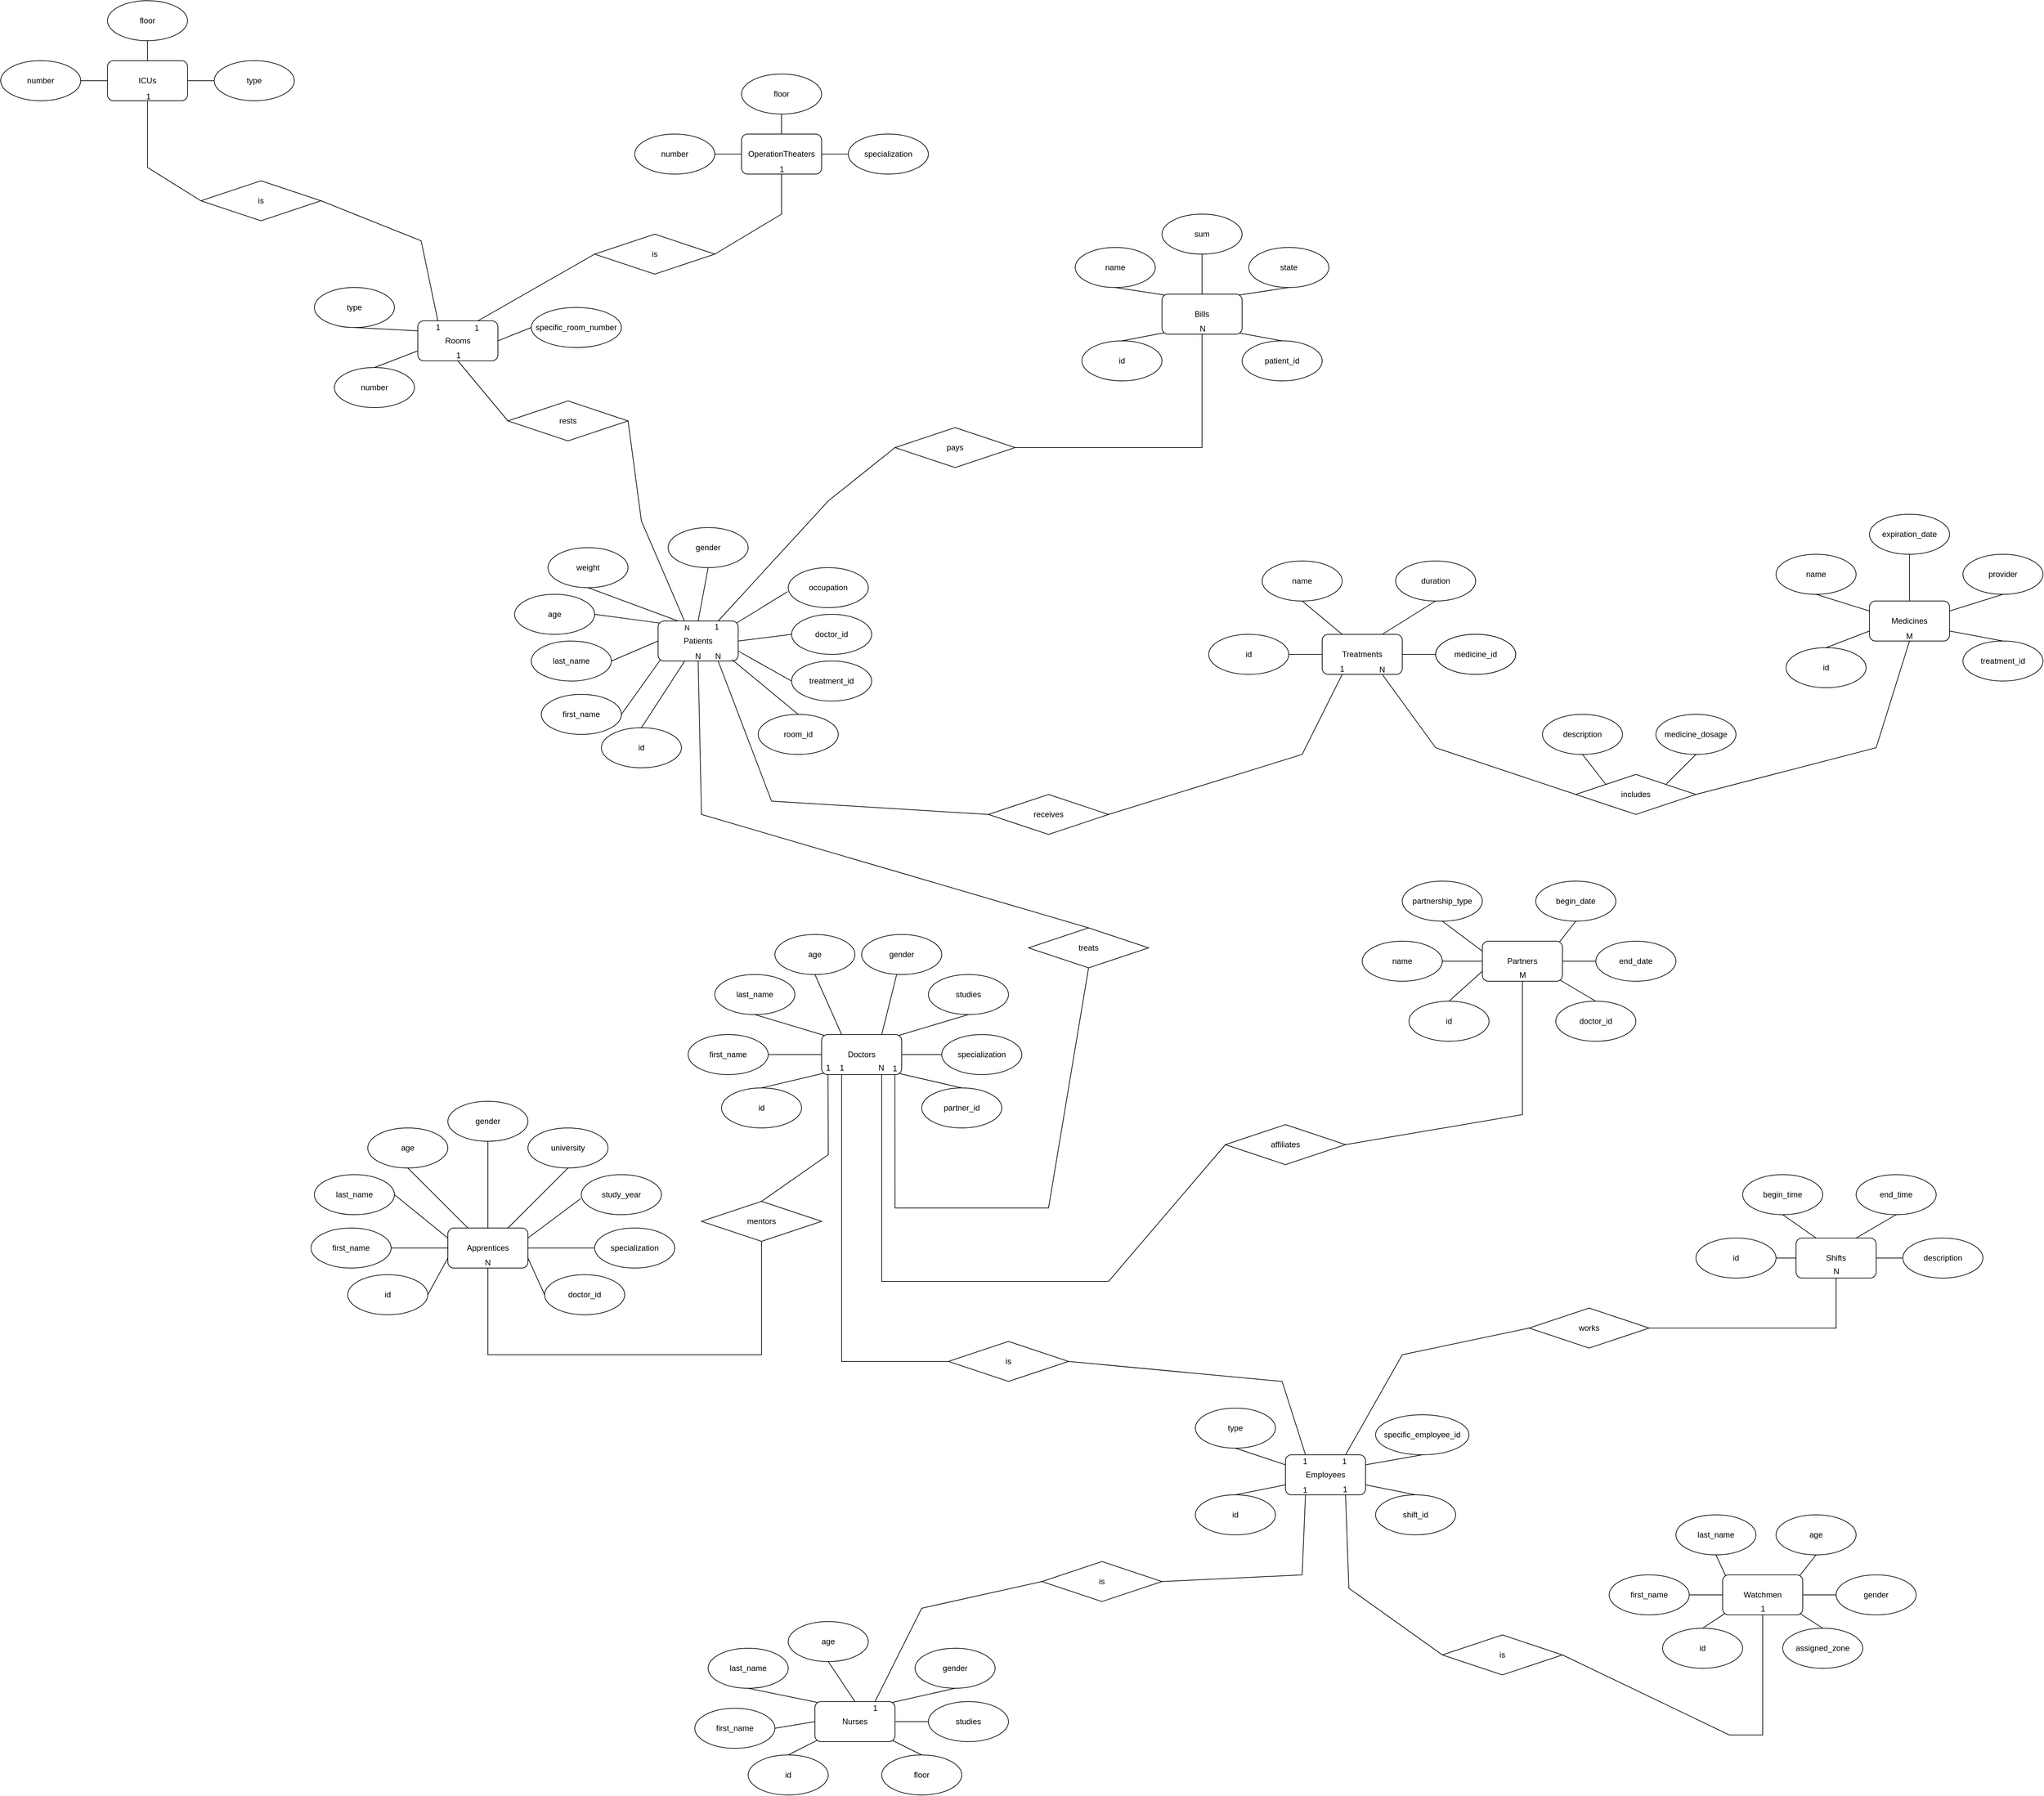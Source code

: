 <mxfile version="24.0.2" type="device">
  <diagram name="Page-1" id="9GtqRazpQojA5KpIAFGJ">
    <mxGraphModel dx="2336" dy="3288" grid="1" gridSize="10" guides="1" tooltips="1" connect="1" arrows="1" fold="1" page="1" pageScale="1" pageWidth="850" pageHeight="1100" math="0" shadow="0">
      <root>
        <mxCell id="0" />
        <mxCell id="1" parent="0" />
        <mxCell id="3Yl6NUVvSSKZdZsIhmiR-46" value="Patients" style="rounded=1;whiteSpace=wrap;html=1;" parent="1" vertex="1">
          <mxGeometry x="4415" y="1130" width="120" height="60" as="geometry" />
        </mxCell>
        <mxCell id="3Yl6NUVvSSKZdZsIhmiR-47" value="Doctors" style="rounded=1;whiteSpace=wrap;html=1;" parent="1" vertex="1">
          <mxGeometry x="4660" y="1750" width="120" height="60" as="geometry" />
        </mxCell>
        <mxCell id="3Yl6NUVvSSKZdZsIhmiR-48" value="Treatments" style="rounded=1;whiteSpace=wrap;html=1;" parent="1" vertex="1">
          <mxGeometry x="5410" y="1150" width="120" height="60" as="geometry" />
        </mxCell>
        <mxCell id="3Yl6NUVvSSKZdZsIhmiR-50" value="ICUs" style="rounded=1;whiteSpace=wrap;html=1;" parent="1" vertex="1">
          <mxGeometry x="3590" y="290" width="120" height="60" as="geometry" />
        </mxCell>
        <mxCell id="3Yl6NUVvSSKZdZsIhmiR-62" value="id" style="ellipse;whiteSpace=wrap;html=1;" parent="1" vertex="1">
          <mxGeometry x="4330" y="1290" width="120" height="60" as="geometry" />
        </mxCell>
        <mxCell id="3Yl6NUVvSSKZdZsIhmiR-63" value="last_name" style="ellipse;whiteSpace=wrap;html=1;" parent="1" vertex="1">
          <mxGeometry x="4225" y="1160" width="120" height="60" as="geometry" />
        </mxCell>
        <mxCell id="3Yl6NUVvSSKZdZsIhmiR-64" value="first_name" style="ellipse;whiteSpace=wrap;html=1;" parent="1" vertex="1">
          <mxGeometry x="4240" y="1240" width="120" height="60" as="geometry" />
        </mxCell>
        <mxCell id="3Yl6NUVvSSKZdZsIhmiR-65" value="age" style="ellipse;whiteSpace=wrap;html=1;" parent="1" vertex="1">
          <mxGeometry x="4200" y="1090" width="120" height="60" as="geometry" />
        </mxCell>
        <mxCell id="3Yl6NUVvSSKZdZsIhmiR-66" value="weight" style="ellipse;whiteSpace=wrap;html=1;" parent="1" vertex="1">
          <mxGeometry x="4250" y="1020" width="120" height="60" as="geometry" />
        </mxCell>
        <mxCell id="3Yl6NUVvSSKZdZsIhmiR-67" value="gender" style="ellipse;whiteSpace=wrap;html=1;" parent="1" vertex="1">
          <mxGeometry x="4430" y="990" width="120" height="60" as="geometry" />
        </mxCell>
        <mxCell id="3Yl6NUVvSSKZdZsIhmiR-68" value="occupation" style="ellipse;whiteSpace=wrap;html=1;" parent="1" vertex="1">
          <mxGeometry x="4610" y="1050" width="120" height="60" as="geometry" />
        </mxCell>
        <mxCell id="3Yl6NUVvSSKZdZsIhmiR-69" value="doctor_id" style="ellipse;whiteSpace=wrap;html=1;" parent="1" vertex="1">
          <mxGeometry x="4615" y="1120" width="120" height="60" as="geometry" />
        </mxCell>
        <mxCell id="3Yl6NUVvSSKZdZsIhmiR-70" value="treatment_id" style="ellipse;whiteSpace=wrap;html=1;" parent="1" vertex="1">
          <mxGeometry x="4615" y="1190" width="120" height="60" as="geometry" />
        </mxCell>
        <mxCell id="3Yl6NUVvSSKZdZsIhmiR-71" value="room_id" style="ellipse;whiteSpace=wrap;html=1;" parent="1" vertex="1">
          <mxGeometry x="4565" y="1270" width="120" height="60" as="geometry" />
        </mxCell>
        <mxCell id="3Yl6NUVvSSKZdZsIhmiR-83" value="" style="endArrow=none;html=1;rounded=0;entryX=0.03;entryY=0.967;entryDx=0;entryDy=0;exitX=1;exitY=0.5;exitDx=0;exitDy=0;entryPerimeter=0;" parent="1" source="3Yl6NUVvSSKZdZsIhmiR-64" target="3Yl6NUVvSSKZdZsIhmiR-46" edge="1">
          <mxGeometry width="50" height="50" relative="1" as="geometry">
            <mxPoint x="4365" y="1260" as="sourcePoint" />
            <mxPoint x="4415" y="1210" as="targetPoint" />
          </mxGeometry>
        </mxCell>
        <mxCell id="3Yl6NUVvSSKZdZsIhmiR-84" value="" style="endArrow=none;html=1;rounded=0;entryX=0;entryY=0.5;entryDx=0;entryDy=0;exitX=1;exitY=0.5;exitDx=0;exitDy=0;" parent="1" source="3Yl6NUVvSSKZdZsIhmiR-63" target="3Yl6NUVvSSKZdZsIhmiR-46" edge="1">
          <mxGeometry width="50" height="50" relative="1" as="geometry">
            <mxPoint x="4365" y="1220" as="sourcePoint" />
            <mxPoint x="4415" y="1170" as="targetPoint" />
          </mxGeometry>
        </mxCell>
        <mxCell id="3Yl6NUVvSSKZdZsIhmiR-85" value="" style="endArrow=none;html=1;rounded=0;entryX=0.019;entryY=0.051;entryDx=0;entryDy=0;exitX=1;exitY=0.5;exitDx=0;exitDy=0;entryPerimeter=0;" parent="1" source="3Yl6NUVvSSKZdZsIhmiR-65" target="3Yl6NUVvSSKZdZsIhmiR-46" edge="1">
          <mxGeometry width="50" height="50" relative="1" as="geometry">
            <mxPoint x="4365" y="1220" as="sourcePoint" />
            <mxPoint x="4415" y="1170" as="targetPoint" />
          </mxGeometry>
        </mxCell>
        <mxCell id="3Yl6NUVvSSKZdZsIhmiR-86" value="" style="endArrow=none;html=1;rounded=0;entryX=0.25;entryY=0;entryDx=0;entryDy=0;exitX=0.5;exitY=1;exitDx=0;exitDy=0;" parent="1" source="3Yl6NUVvSSKZdZsIhmiR-66" target="3Yl6NUVvSSKZdZsIhmiR-46" edge="1">
          <mxGeometry width="50" height="50" relative="1" as="geometry">
            <mxPoint x="4365" y="1140" as="sourcePoint" />
            <mxPoint x="4415" y="1090" as="targetPoint" />
          </mxGeometry>
        </mxCell>
        <mxCell id="3Yl6NUVvSSKZdZsIhmiR-87" value="" style="endArrow=none;html=1;rounded=0;entryX=0.5;entryY=1;entryDx=0;entryDy=0;exitX=0.5;exitY=0;exitDx=0;exitDy=0;" parent="1" source="3Yl6NUVvSSKZdZsIhmiR-46" target="3Yl6NUVvSSKZdZsIhmiR-67" edge="1">
          <mxGeometry width="50" height="50" relative="1" as="geometry">
            <mxPoint x="4395" y="1180" as="sourcePoint" />
            <mxPoint x="4445" y="1130" as="targetPoint" />
          </mxGeometry>
        </mxCell>
        <mxCell id="3Yl6NUVvSSKZdZsIhmiR-88" value="" style="endArrow=none;html=1;rounded=0;entryX=-0.007;entryY=0.598;entryDx=0;entryDy=0;entryPerimeter=0;exitX=0.979;exitY=0.052;exitDx=0;exitDy=0;exitPerimeter=0;" parent="1" source="3Yl6NUVvSSKZdZsIhmiR-46" target="3Yl6NUVvSSKZdZsIhmiR-68" edge="1">
          <mxGeometry width="50" height="50" relative="1" as="geometry">
            <mxPoint x="4425" y="1190" as="sourcePoint" />
            <mxPoint x="4475" y="1140" as="targetPoint" />
          </mxGeometry>
        </mxCell>
        <mxCell id="3Yl6NUVvSSKZdZsIhmiR-89" value="" style="endArrow=none;html=1;rounded=0;entryX=0.5;entryY=0;entryDx=0;entryDy=0;exitX=0.333;exitY=0.999;exitDx=0;exitDy=0;exitPerimeter=0;" parent="1" source="3Yl6NUVvSSKZdZsIhmiR-46" target="3Yl6NUVvSSKZdZsIhmiR-62" edge="1">
          <mxGeometry width="50" height="50" relative="1" as="geometry">
            <mxPoint x="4445" y="1210" as="sourcePoint" />
            <mxPoint x="4495" y="1160" as="targetPoint" />
          </mxGeometry>
        </mxCell>
        <mxCell id="3Yl6NUVvSSKZdZsIhmiR-90" value="" style="endArrow=none;html=1;rounded=0;entryX=0;entryY=0.5;entryDx=0;entryDy=0;exitX=1;exitY=0.5;exitDx=0;exitDy=0;" parent="1" source="3Yl6NUVvSSKZdZsIhmiR-46" target="3Yl6NUVvSSKZdZsIhmiR-69" edge="1">
          <mxGeometry width="50" height="50" relative="1" as="geometry">
            <mxPoint x="4515" y="1230" as="sourcePoint" />
            <mxPoint x="4565" y="1180" as="targetPoint" />
          </mxGeometry>
        </mxCell>
        <mxCell id="3Yl6NUVvSSKZdZsIhmiR-91" value="" style="endArrow=none;html=1;rounded=0;entryX=0;entryY=0.5;entryDx=0;entryDy=0;exitX=1;exitY=0.75;exitDx=0;exitDy=0;" parent="1" source="3Yl6NUVvSSKZdZsIhmiR-46" target="3Yl6NUVvSSKZdZsIhmiR-70" edge="1">
          <mxGeometry width="50" height="50" relative="1" as="geometry">
            <mxPoint x="4515" y="1230" as="sourcePoint" />
            <mxPoint x="4565" y="1180" as="targetPoint" />
          </mxGeometry>
        </mxCell>
        <mxCell id="3Yl6NUVvSSKZdZsIhmiR-92" value="" style="endArrow=none;html=1;rounded=0;entryX=0.5;entryY=0;entryDx=0;entryDy=0;exitX=0.925;exitY=0.967;exitDx=0;exitDy=0;exitPerimeter=0;" parent="1" source="3Yl6NUVvSSKZdZsIhmiR-46" target="3Yl6NUVvSSKZdZsIhmiR-71" edge="1">
          <mxGeometry width="50" height="50" relative="1" as="geometry">
            <mxPoint x="4515" y="1230" as="sourcePoint" />
            <mxPoint x="4565" y="1180" as="targetPoint" />
          </mxGeometry>
        </mxCell>
        <mxCell id="3Yl6NUVvSSKZdZsIhmiR-93" value="id" style="ellipse;whiteSpace=wrap;html=1;" parent="1" vertex="1">
          <mxGeometry x="4510" y="1830" width="120" height="60" as="geometry" />
        </mxCell>
        <mxCell id="3Yl6NUVvSSKZdZsIhmiR-94" value="last_name" style="ellipse;whiteSpace=wrap;html=1;" parent="1" vertex="1">
          <mxGeometry x="4500" y="1660" width="120" height="60" as="geometry" />
        </mxCell>
        <mxCell id="3Yl6NUVvSSKZdZsIhmiR-95" value="first_name" style="ellipse;whiteSpace=wrap;html=1;" parent="1" vertex="1">
          <mxGeometry x="4460" y="1750" width="120" height="60" as="geometry" />
        </mxCell>
        <mxCell id="3Yl6NUVvSSKZdZsIhmiR-96" value="age" style="ellipse;whiteSpace=wrap;html=1;" parent="1" vertex="1">
          <mxGeometry x="4590" y="1600" width="120" height="60" as="geometry" />
        </mxCell>
        <mxCell id="3Yl6NUVvSSKZdZsIhmiR-101" value="studies" style="ellipse;whiteSpace=wrap;html=1;" parent="1" vertex="1">
          <mxGeometry x="4820" y="1660" width="120" height="60" as="geometry" />
        </mxCell>
        <mxCell id="3Yl6NUVvSSKZdZsIhmiR-102" value="specialization" style="ellipse;whiteSpace=wrap;html=1;" parent="1" vertex="1">
          <mxGeometry x="4840" y="1750" width="120" height="60" as="geometry" />
        </mxCell>
        <mxCell id="3Yl6NUVvSSKZdZsIhmiR-103" value="partner_id" style="ellipse;whiteSpace=wrap;html=1;" parent="1" vertex="1">
          <mxGeometry x="4810" y="1830" width="120" height="60" as="geometry" />
        </mxCell>
        <mxCell id="3Yl6NUVvSSKZdZsIhmiR-105" value="" style="endArrow=none;html=1;rounded=0;entryX=0;entryY=0.5;entryDx=0;entryDy=0;exitX=1;exitY=0.5;exitDx=0;exitDy=0;" parent="1" source="3Yl6NUVvSSKZdZsIhmiR-95" target="3Yl6NUVvSSKZdZsIhmiR-47" edge="1">
          <mxGeometry width="50" height="50" relative="1" as="geometry">
            <mxPoint x="4540" y="1850" as="sourcePoint" />
            <mxPoint x="4590" y="1800" as="targetPoint" />
          </mxGeometry>
        </mxCell>
        <mxCell id="3Yl6NUVvSSKZdZsIhmiR-106" value="" style="endArrow=none;html=1;rounded=0;entryX=0.028;entryY=0.965;entryDx=0;entryDy=0;entryPerimeter=0;exitX=0.5;exitY=0;exitDx=0;exitDy=0;" parent="1" source="3Yl6NUVvSSKZdZsIhmiR-93" target="3Yl6NUVvSSKZdZsIhmiR-47" edge="1">
          <mxGeometry width="50" height="50" relative="1" as="geometry">
            <mxPoint x="4540" y="1850" as="sourcePoint" />
            <mxPoint x="4590" y="1800" as="targetPoint" />
          </mxGeometry>
        </mxCell>
        <mxCell id="3Yl6NUVvSSKZdZsIhmiR-107" value="" style="endArrow=none;html=1;rounded=0;entryX=0.5;entryY=1;entryDx=0;entryDy=0;exitX=0.961;exitY=0.023;exitDx=0;exitDy=0;exitPerimeter=0;" parent="1" source="3Yl6NUVvSSKZdZsIhmiR-47" target="3Yl6NUVvSSKZdZsIhmiR-101" edge="1">
          <mxGeometry width="50" height="50" relative="1" as="geometry">
            <mxPoint x="4790" y="1730" as="sourcePoint" />
            <mxPoint x="4740" y="1750" as="targetPoint" />
          </mxGeometry>
        </mxCell>
        <mxCell id="3Yl6NUVvSSKZdZsIhmiR-108" value="" style="endArrow=none;html=1;rounded=0;entryX=0.5;entryY=1;entryDx=0;entryDy=0;exitX=0.25;exitY=0;exitDx=0;exitDy=0;" parent="1" source="3Yl6NUVvSSKZdZsIhmiR-47" target="3Yl6NUVvSSKZdZsIhmiR-96" edge="1">
          <mxGeometry width="50" height="50" relative="1" as="geometry">
            <mxPoint x="4690" y="1800" as="sourcePoint" />
            <mxPoint x="4740" y="1750" as="targetPoint" />
          </mxGeometry>
        </mxCell>
        <mxCell id="3Yl6NUVvSSKZdZsIhmiR-109" value="" style="endArrow=none;html=1;rounded=0;entryX=0.5;entryY=1;entryDx=0;entryDy=0;exitX=0.037;exitY=0.023;exitDx=0;exitDy=0;exitPerimeter=0;" parent="1" source="3Yl6NUVvSSKZdZsIhmiR-47" target="3Yl6NUVvSSKZdZsIhmiR-94" edge="1">
          <mxGeometry width="50" height="50" relative="1" as="geometry">
            <mxPoint x="4690" y="1800" as="sourcePoint" />
            <mxPoint x="4740" y="1750" as="targetPoint" />
          </mxGeometry>
        </mxCell>
        <mxCell id="3Yl6NUVvSSKZdZsIhmiR-110" value="" style="endArrow=none;html=1;rounded=0;entryX=0.971;entryY=0.973;entryDx=0;entryDy=0;entryPerimeter=0;exitX=0.5;exitY=0;exitDx=0;exitDy=0;" parent="1" source="3Yl6NUVvSSKZdZsIhmiR-103" target="3Yl6NUVvSSKZdZsIhmiR-47" edge="1">
          <mxGeometry width="50" height="50" relative="1" as="geometry">
            <mxPoint x="4830" y="1830" as="sourcePoint" />
            <mxPoint x="4880" y="1780" as="targetPoint" />
          </mxGeometry>
        </mxCell>
        <mxCell id="3Yl6NUVvSSKZdZsIhmiR-111" value="" style="endArrow=none;html=1;rounded=0;exitX=1;exitY=0.5;exitDx=0;exitDy=0;entryX=0;entryY=0.5;entryDx=0;entryDy=0;" parent="1" source="3Yl6NUVvSSKZdZsIhmiR-47" target="3Yl6NUVvSSKZdZsIhmiR-102" edge="1">
          <mxGeometry width="50" height="50" relative="1" as="geometry">
            <mxPoint x="4830" y="1830" as="sourcePoint" />
            <mxPoint x="4840" y="1780" as="targetPoint" />
          </mxGeometry>
        </mxCell>
        <mxCell id="3Yl6NUVvSSKZdZsIhmiR-113" value="id" style="ellipse;whiteSpace=wrap;html=1;" parent="1" vertex="1">
          <mxGeometry x="5240" y="1150" width="120" height="60" as="geometry" />
        </mxCell>
        <mxCell id="3Yl6NUVvSSKZdZsIhmiR-114" value="name" style="ellipse;whiteSpace=wrap;html=1;" parent="1" vertex="1">
          <mxGeometry x="5320" y="1040" width="120" height="60" as="geometry" />
        </mxCell>
        <mxCell id="3Yl6NUVvSSKZdZsIhmiR-115" value="medicine_id" style="ellipse;whiteSpace=wrap;html=1;" parent="1" vertex="1">
          <mxGeometry x="5580" y="1150" width="120" height="60" as="geometry" />
        </mxCell>
        <mxCell id="3Yl6NUVvSSKZdZsIhmiR-116" value="duration" style="ellipse;whiteSpace=wrap;html=1;" parent="1" vertex="1">
          <mxGeometry x="5520" y="1040" width="120" height="60" as="geometry" />
        </mxCell>
        <mxCell id="3Yl6NUVvSSKZdZsIhmiR-117" value="" style="endArrow=none;html=1;rounded=0;exitX=0;exitY=0.5;exitDx=0;exitDy=0;entryX=1;entryY=0.5;entryDx=0;entryDy=0;" parent="1" source="3Yl6NUVvSSKZdZsIhmiR-48" target="3Yl6NUVvSSKZdZsIhmiR-113" edge="1">
          <mxGeometry width="50" height="50" relative="1" as="geometry">
            <mxPoint x="5420" y="1060" as="sourcePoint" />
            <mxPoint x="5380" y="1190" as="targetPoint" />
          </mxGeometry>
        </mxCell>
        <mxCell id="3Yl6NUVvSSKZdZsIhmiR-119" value="medicine_id" style="ellipse;whiteSpace=wrap;html=1;" parent="1" vertex="1">
          <mxGeometry x="5580" y="1150" width="120" height="60" as="geometry" />
        </mxCell>
        <mxCell id="3Yl6NUVvSSKZdZsIhmiR-120" value="" style="endArrow=none;html=1;rounded=0;entryX=0.5;entryY=1;entryDx=0;entryDy=0;exitX=0.25;exitY=0;exitDx=0;exitDy=0;" parent="1" source="3Yl6NUVvSSKZdZsIhmiR-48" target="3Yl6NUVvSSKZdZsIhmiR-114" edge="1">
          <mxGeometry width="50" height="50" relative="1" as="geometry">
            <mxPoint x="5540" y="1150" as="sourcePoint" />
            <mxPoint x="5590" y="1100" as="targetPoint" />
          </mxGeometry>
        </mxCell>
        <mxCell id="3Yl6NUVvSSKZdZsIhmiR-121" value="" style="endArrow=none;html=1;rounded=0;exitX=0.75;exitY=0;exitDx=0;exitDy=0;entryX=0.5;entryY=1;entryDx=0;entryDy=0;" parent="1" source="3Yl6NUVvSSKZdZsIhmiR-48" target="3Yl6NUVvSSKZdZsIhmiR-116" edge="1">
          <mxGeometry width="50" height="50" relative="1" as="geometry">
            <mxPoint x="5540" y="1150" as="sourcePoint" />
            <mxPoint x="5590" y="1100" as="targetPoint" />
          </mxGeometry>
        </mxCell>
        <mxCell id="3Yl6NUVvSSKZdZsIhmiR-122" value="" style="endArrow=none;html=1;rounded=0;entryX=0;entryY=0.5;entryDx=0;entryDy=0;exitX=1;exitY=0.5;exitDx=0;exitDy=0;" parent="1" source="3Yl6NUVvSSKZdZsIhmiR-48" target="3Yl6NUVvSSKZdZsIhmiR-119" edge="1">
          <mxGeometry width="50" height="50" relative="1" as="geometry">
            <mxPoint x="5550" y="1140" as="sourcePoint" />
            <mxPoint x="5600" y="1090" as="targetPoint" />
          </mxGeometry>
        </mxCell>
        <mxCell id="3Yl6NUVvSSKZdZsIhmiR-127" value="Rooms" style="rounded=1;whiteSpace=wrap;html=1;" parent="1" vertex="1">
          <mxGeometry x="4055" y="680" width="120" height="60" as="geometry" />
        </mxCell>
        <mxCell id="3Yl6NUVvSSKZdZsIhmiR-128" value="number" style="ellipse;whiteSpace=wrap;html=1;" parent="1" vertex="1">
          <mxGeometry x="3930" y="750" width="120" height="60" as="geometry" />
        </mxCell>
        <mxCell id="3Yl6NUVvSSKZdZsIhmiR-129" value="type" style="ellipse;whiteSpace=wrap;html=1;" parent="1" vertex="1">
          <mxGeometry x="3900" y="630" width="120" height="60" as="geometry" />
        </mxCell>
        <mxCell id="3Yl6NUVvSSKZdZsIhmiR-130" value="" style="endArrow=none;html=1;rounded=0;entryX=0.5;entryY=0;entryDx=0;entryDy=0;exitX=0;exitY=0.75;exitDx=0;exitDy=0;" parent="1" source="3Yl6NUVvSSKZdZsIhmiR-127" target="3Yl6NUVvSSKZdZsIhmiR-128" edge="1">
          <mxGeometry width="50" height="50" relative="1" as="geometry">
            <mxPoint x="4300" y="630" as="sourcePoint" />
            <mxPoint x="4350" y="580" as="targetPoint" />
          </mxGeometry>
        </mxCell>
        <mxCell id="3Yl6NUVvSSKZdZsIhmiR-131" value="" style="endArrow=none;html=1;rounded=0;exitX=0;exitY=0.25;exitDx=0;exitDy=0;entryX=0.5;entryY=1;entryDx=0;entryDy=0;" parent="1" source="3Yl6NUVvSSKZdZsIhmiR-127" target="3Yl6NUVvSSKZdZsIhmiR-129" edge="1">
          <mxGeometry width="50" height="50" relative="1" as="geometry">
            <mxPoint x="4300" y="630" as="sourcePoint" />
            <mxPoint x="4350" y="580" as="targetPoint" />
          </mxGeometry>
        </mxCell>
        <mxCell id="3Yl6NUVvSSKZdZsIhmiR-134" value="number" style="ellipse;whiteSpace=wrap;html=1;" parent="1" vertex="1">
          <mxGeometry x="3430" y="290" width="120" height="60" as="geometry" />
        </mxCell>
        <mxCell id="3Yl6NUVvSSKZdZsIhmiR-135" value="floor" style="ellipse;whiteSpace=wrap;html=1;" parent="1" vertex="1">
          <mxGeometry x="3590" y="200" width="120" height="60" as="geometry" />
        </mxCell>
        <mxCell id="3Yl6NUVvSSKZdZsIhmiR-136" value="type" style="ellipse;whiteSpace=wrap;html=1;" parent="1" vertex="1">
          <mxGeometry x="3750" y="290" width="120" height="60" as="geometry" />
        </mxCell>
        <mxCell id="3Yl6NUVvSSKZdZsIhmiR-137" value="" style="endArrow=none;html=1;rounded=0;entryX=0;entryY=0.5;entryDx=0;entryDy=0;exitX=1;exitY=0.5;exitDx=0;exitDy=0;" parent="1" source="3Yl6NUVvSSKZdZsIhmiR-134" target="3Yl6NUVvSSKZdZsIhmiR-50" edge="1">
          <mxGeometry width="50" height="50" relative="1" as="geometry">
            <mxPoint x="3530" y="260" as="sourcePoint" />
            <mxPoint x="3580" y="210" as="targetPoint" />
          </mxGeometry>
        </mxCell>
        <mxCell id="3Yl6NUVvSSKZdZsIhmiR-138" value="" style="endArrow=none;html=1;rounded=0;entryX=0;entryY=0.5;entryDx=0;entryDy=0;exitX=1;exitY=0.5;exitDx=0;exitDy=0;" parent="1" source="3Yl6NUVvSSKZdZsIhmiR-50" target="3Yl6NUVvSSKZdZsIhmiR-136" edge="1">
          <mxGeometry width="50" height="50" relative="1" as="geometry">
            <mxPoint x="3530" y="260" as="sourcePoint" />
            <mxPoint x="3580" y="210" as="targetPoint" />
            <Array as="points">
              <mxPoint x="3740" y="320" />
            </Array>
          </mxGeometry>
        </mxCell>
        <mxCell id="3Yl6NUVvSSKZdZsIhmiR-139" value="" style="endArrow=none;html=1;rounded=0;entryX=0.5;entryY=0;entryDx=0;entryDy=0;exitX=0.5;exitY=1;exitDx=0;exitDy=0;" parent="1" source="3Yl6NUVvSSKZdZsIhmiR-135" target="3Yl6NUVvSSKZdZsIhmiR-50" edge="1">
          <mxGeometry width="50" height="50" relative="1" as="geometry">
            <mxPoint x="3530" y="260" as="sourcePoint" />
            <mxPoint x="3580" y="210" as="targetPoint" />
          </mxGeometry>
        </mxCell>
        <mxCell id="3Yl6NUVvSSKZdZsIhmiR-147" value="&lt;div&gt;OperationTheaters&lt;/div&gt;" style="rounded=1;whiteSpace=wrap;html=1;" parent="1" vertex="1">
          <mxGeometry x="4540" y="400" width="120" height="60" as="geometry" />
        </mxCell>
        <mxCell id="3Yl6NUVvSSKZdZsIhmiR-148" value="number" style="ellipse;whiteSpace=wrap;html=1;" parent="1" vertex="1">
          <mxGeometry x="4380" y="400" width="120" height="60" as="geometry" />
        </mxCell>
        <mxCell id="3Yl6NUVvSSKZdZsIhmiR-149" value="floor" style="ellipse;whiteSpace=wrap;html=1;" parent="1" vertex="1">
          <mxGeometry x="4540" y="310" width="120" height="60" as="geometry" />
        </mxCell>
        <mxCell id="3Yl6NUVvSSKZdZsIhmiR-150" value="specialization" style="ellipse;whiteSpace=wrap;html=1;" parent="1" vertex="1">
          <mxGeometry x="4700" y="400" width="120" height="60" as="geometry" />
        </mxCell>
        <mxCell id="3Yl6NUVvSSKZdZsIhmiR-151" value="" style="endArrow=none;html=1;rounded=0;entryX=0;entryY=0.5;entryDx=0;entryDy=0;exitX=1;exitY=0.5;exitDx=0;exitDy=0;" parent="1" source="3Yl6NUVvSSKZdZsIhmiR-148" target="3Yl6NUVvSSKZdZsIhmiR-147" edge="1">
          <mxGeometry width="50" height="50" relative="1" as="geometry">
            <mxPoint x="4480" y="370" as="sourcePoint" />
            <mxPoint x="4530" y="320" as="targetPoint" />
          </mxGeometry>
        </mxCell>
        <mxCell id="3Yl6NUVvSSKZdZsIhmiR-152" value="" style="endArrow=none;html=1;rounded=0;entryX=0;entryY=0.5;entryDx=0;entryDy=0;exitX=1;exitY=0.5;exitDx=0;exitDy=0;" parent="1" source="3Yl6NUVvSSKZdZsIhmiR-147" target="3Yl6NUVvSSKZdZsIhmiR-150" edge="1">
          <mxGeometry width="50" height="50" relative="1" as="geometry">
            <mxPoint x="4480" y="370" as="sourcePoint" />
            <mxPoint x="4530" y="320" as="targetPoint" />
          </mxGeometry>
        </mxCell>
        <mxCell id="3Yl6NUVvSSKZdZsIhmiR-153" value="" style="endArrow=none;html=1;rounded=0;entryX=0.5;entryY=0;entryDx=0;entryDy=0;exitX=0.5;exitY=1;exitDx=0;exitDy=0;" parent="1" source="3Yl6NUVvSSKZdZsIhmiR-149" target="3Yl6NUVvSSKZdZsIhmiR-147" edge="1">
          <mxGeometry width="50" height="50" relative="1" as="geometry">
            <mxPoint x="4480" y="370" as="sourcePoint" />
            <mxPoint x="4530" y="320" as="targetPoint" />
          </mxGeometry>
        </mxCell>
        <mxCell id="3Yl6NUVvSSKZdZsIhmiR-154" value="Nurses" style="rounded=1;whiteSpace=wrap;html=1;" parent="1" vertex="1">
          <mxGeometry x="4650" y="2750" width="120" height="60" as="geometry" />
        </mxCell>
        <mxCell id="3Yl6NUVvSSKZdZsIhmiR-155" value="id" style="ellipse;whiteSpace=wrap;html=1;" parent="1" vertex="1">
          <mxGeometry x="4550" y="2830" width="120" height="60" as="geometry" />
        </mxCell>
        <mxCell id="3Yl6NUVvSSKZdZsIhmiR-156" value="last_name" style="ellipse;whiteSpace=wrap;html=1;" parent="1" vertex="1">
          <mxGeometry x="4490" y="2670" width="120" height="60" as="geometry" />
        </mxCell>
        <mxCell id="3Yl6NUVvSSKZdZsIhmiR-157" value="first_name" style="ellipse;whiteSpace=wrap;html=1;" parent="1" vertex="1">
          <mxGeometry x="4470" y="2760" width="120" height="60" as="geometry" />
        </mxCell>
        <mxCell id="3Yl6NUVvSSKZdZsIhmiR-158" value="age" style="ellipse;whiteSpace=wrap;html=1;" parent="1" vertex="1">
          <mxGeometry x="4610" y="2630" width="120" height="60" as="geometry" />
        </mxCell>
        <mxCell id="3Yl6NUVvSSKZdZsIhmiR-159" value="gender" style="ellipse;whiteSpace=wrap;html=1;" parent="1" vertex="1">
          <mxGeometry x="4800" y="2670" width="120" height="60" as="geometry" />
        </mxCell>
        <mxCell id="3Yl6NUVvSSKZdZsIhmiR-160" value="studies" style="ellipse;whiteSpace=wrap;html=1;" parent="1" vertex="1">
          <mxGeometry x="4820" y="2750" width="120" height="60" as="geometry" />
        </mxCell>
        <mxCell id="3Yl6NUVvSSKZdZsIhmiR-161" value="floor" style="ellipse;whiteSpace=wrap;html=1;" parent="1" vertex="1">
          <mxGeometry x="4750" y="2830" width="120" height="60" as="geometry" />
        </mxCell>
        <mxCell id="3Yl6NUVvSSKZdZsIhmiR-162" value="" style="endArrow=none;html=1;rounded=0;entryX=0;entryY=0.5;entryDx=0;entryDy=0;exitX=1;exitY=0.5;exitDx=0;exitDy=0;" parent="1" source="3Yl6NUVvSSKZdZsIhmiR-157" target="3Yl6NUVvSSKZdZsIhmiR-154" edge="1">
          <mxGeometry width="50" height="50" relative="1" as="geometry">
            <mxPoint x="4530" y="2850" as="sourcePoint" />
            <mxPoint x="4580" y="2800" as="targetPoint" />
          </mxGeometry>
        </mxCell>
        <mxCell id="3Yl6NUVvSSKZdZsIhmiR-163" value="" style="endArrow=none;html=1;rounded=0;entryX=0.028;entryY=0.965;entryDx=0;entryDy=0;entryPerimeter=0;exitX=0.5;exitY=0;exitDx=0;exitDy=0;" parent="1" source="3Yl6NUVvSSKZdZsIhmiR-155" target="3Yl6NUVvSSKZdZsIhmiR-154" edge="1">
          <mxGeometry width="50" height="50" relative="1" as="geometry">
            <mxPoint x="4530" y="2850" as="sourcePoint" />
            <mxPoint x="4580" y="2800" as="targetPoint" />
          </mxGeometry>
        </mxCell>
        <mxCell id="3Yl6NUVvSSKZdZsIhmiR-164" value="" style="endArrow=none;html=1;rounded=0;entryX=0.5;entryY=1;entryDx=0;entryDy=0;exitX=0.961;exitY=0.023;exitDx=0;exitDy=0;exitPerimeter=0;" parent="1" source="3Yl6NUVvSSKZdZsIhmiR-154" target="3Yl6NUVvSSKZdZsIhmiR-159" edge="1">
          <mxGeometry width="50" height="50" relative="1" as="geometry">
            <mxPoint x="4780" y="2730" as="sourcePoint" />
            <mxPoint x="4730" y="2750" as="targetPoint" />
          </mxGeometry>
        </mxCell>
        <mxCell id="3Yl6NUVvSSKZdZsIhmiR-165" value="" style="endArrow=none;html=1;rounded=0;entryX=0.5;entryY=1;entryDx=0;entryDy=0;exitX=0.5;exitY=0;exitDx=0;exitDy=0;" parent="1" source="3Yl6NUVvSSKZdZsIhmiR-154" target="3Yl6NUVvSSKZdZsIhmiR-158" edge="1">
          <mxGeometry width="50" height="50" relative="1" as="geometry">
            <mxPoint x="4680" y="2800" as="sourcePoint" />
            <mxPoint x="4730" y="2750" as="targetPoint" />
          </mxGeometry>
        </mxCell>
        <mxCell id="3Yl6NUVvSSKZdZsIhmiR-166" value="" style="endArrow=none;html=1;rounded=0;entryX=0.5;entryY=1;entryDx=0;entryDy=0;exitX=0.037;exitY=0.023;exitDx=0;exitDy=0;exitPerimeter=0;" parent="1" source="3Yl6NUVvSSKZdZsIhmiR-154" target="3Yl6NUVvSSKZdZsIhmiR-156" edge="1">
          <mxGeometry width="50" height="50" relative="1" as="geometry">
            <mxPoint x="4680" y="2800" as="sourcePoint" />
            <mxPoint x="4730" y="2750" as="targetPoint" />
          </mxGeometry>
        </mxCell>
        <mxCell id="3Yl6NUVvSSKZdZsIhmiR-167" value="" style="endArrow=none;html=1;rounded=0;entryX=0.971;entryY=0.973;entryDx=0;entryDy=0;entryPerimeter=0;exitX=0.5;exitY=0;exitDx=0;exitDy=0;" parent="1" source="3Yl6NUVvSSKZdZsIhmiR-161" target="3Yl6NUVvSSKZdZsIhmiR-154" edge="1">
          <mxGeometry width="50" height="50" relative="1" as="geometry">
            <mxPoint x="4820" y="2830" as="sourcePoint" />
            <mxPoint x="4870" y="2780" as="targetPoint" />
          </mxGeometry>
        </mxCell>
        <mxCell id="3Yl6NUVvSSKZdZsIhmiR-168" value="" style="endArrow=none;html=1;rounded=0;exitX=1;exitY=0.5;exitDx=0;exitDy=0;entryX=0;entryY=0.5;entryDx=0;entryDy=0;" parent="1" source="3Yl6NUVvSSKZdZsIhmiR-154" target="3Yl6NUVvSSKZdZsIhmiR-160" edge="1">
          <mxGeometry width="50" height="50" relative="1" as="geometry">
            <mxPoint x="4820" y="2830" as="sourcePoint" />
            <mxPoint x="4830" y="2780" as="targetPoint" />
          </mxGeometry>
        </mxCell>
        <mxCell id="3Yl6NUVvSSKZdZsIhmiR-200" value="Watchmen" style="rounded=1;whiteSpace=wrap;html=1;" parent="1" vertex="1">
          <mxGeometry x="6010" y="2560" width="120" height="60" as="geometry" />
        </mxCell>
        <mxCell id="3Yl6NUVvSSKZdZsIhmiR-201" value="id" style="ellipse;whiteSpace=wrap;html=1;" parent="1" vertex="1">
          <mxGeometry x="5920" y="2640" width="120" height="60" as="geometry" />
        </mxCell>
        <mxCell id="3Yl6NUVvSSKZdZsIhmiR-202" value="last_name" style="ellipse;whiteSpace=wrap;html=1;" parent="1" vertex="1">
          <mxGeometry x="5940" y="2470" width="120" height="60" as="geometry" />
        </mxCell>
        <mxCell id="3Yl6NUVvSSKZdZsIhmiR-203" value="first_name" style="ellipse;whiteSpace=wrap;html=1;" parent="1" vertex="1">
          <mxGeometry x="5840" y="2560" width="120" height="60" as="geometry" />
        </mxCell>
        <mxCell id="3Yl6NUVvSSKZdZsIhmiR-205" value="age" style="ellipse;whiteSpace=wrap;html=1;" parent="1" vertex="1">
          <mxGeometry x="6090" y="2470" width="120" height="60" as="geometry" />
        </mxCell>
        <mxCell id="3Yl6NUVvSSKZdZsIhmiR-206" value="gender" style="ellipse;whiteSpace=wrap;html=1;" parent="1" vertex="1">
          <mxGeometry x="6180" y="2560" width="120" height="60" as="geometry" />
        </mxCell>
        <mxCell id="3Yl6NUVvSSKZdZsIhmiR-207" value="assigned_zone" style="ellipse;whiteSpace=wrap;html=1;" parent="1" vertex="1">
          <mxGeometry x="6100" y="2640" width="120" height="60" as="geometry" />
        </mxCell>
        <mxCell id="3Yl6NUVvSSKZdZsIhmiR-208" value="" style="endArrow=none;html=1;rounded=0;entryX=0;entryY=0.5;entryDx=0;entryDy=0;exitX=1;exitY=0.5;exitDx=0;exitDy=0;" parent="1" source="3Yl6NUVvSSKZdZsIhmiR-203" target="3Yl6NUVvSSKZdZsIhmiR-200" edge="1">
          <mxGeometry width="50" height="50" relative="1" as="geometry">
            <mxPoint x="5890" y="2660" as="sourcePoint" />
            <mxPoint x="5940" y="2610" as="targetPoint" />
          </mxGeometry>
        </mxCell>
        <mxCell id="3Yl6NUVvSSKZdZsIhmiR-209" value="" style="endArrow=none;html=1;rounded=0;entryX=0.028;entryY=0.965;entryDx=0;entryDy=0;entryPerimeter=0;exitX=0.5;exitY=0;exitDx=0;exitDy=0;" parent="1" source="3Yl6NUVvSSKZdZsIhmiR-201" target="3Yl6NUVvSSKZdZsIhmiR-200" edge="1">
          <mxGeometry width="50" height="50" relative="1" as="geometry">
            <mxPoint x="5890" y="2660" as="sourcePoint" />
            <mxPoint x="5940" y="2610" as="targetPoint" />
          </mxGeometry>
        </mxCell>
        <mxCell id="3Yl6NUVvSSKZdZsIhmiR-210" value="" style="endArrow=none;html=1;rounded=0;entryX=0.5;entryY=1;entryDx=0;entryDy=0;exitX=0.961;exitY=0.023;exitDx=0;exitDy=0;exitPerimeter=0;" parent="1" source="3Yl6NUVvSSKZdZsIhmiR-200" target="3Yl6NUVvSSKZdZsIhmiR-205" edge="1">
          <mxGeometry width="50" height="50" relative="1" as="geometry">
            <mxPoint x="6140" y="2540" as="sourcePoint" />
            <mxPoint x="6090" y="2560" as="targetPoint" />
          </mxGeometry>
        </mxCell>
        <mxCell id="3Yl6NUVvSSKZdZsIhmiR-212" value="" style="endArrow=none;html=1;rounded=0;entryX=0.5;entryY=1;entryDx=0;entryDy=0;exitX=0.037;exitY=0.023;exitDx=0;exitDy=0;exitPerimeter=0;" parent="1" source="3Yl6NUVvSSKZdZsIhmiR-200" target="3Yl6NUVvSSKZdZsIhmiR-202" edge="1">
          <mxGeometry width="50" height="50" relative="1" as="geometry">
            <mxPoint x="6040" y="2610" as="sourcePoint" />
            <mxPoint x="6090" y="2560" as="targetPoint" />
          </mxGeometry>
        </mxCell>
        <mxCell id="3Yl6NUVvSSKZdZsIhmiR-213" value="" style="endArrow=none;html=1;rounded=0;entryX=0.971;entryY=0.973;entryDx=0;entryDy=0;entryPerimeter=0;exitX=0.5;exitY=0;exitDx=0;exitDy=0;" parent="1" source="3Yl6NUVvSSKZdZsIhmiR-207" target="3Yl6NUVvSSKZdZsIhmiR-200" edge="1">
          <mxGeometry width="50" height="50" relative="1" as="geometry">
            <mxPoint x="6180" y="2640" as="sourcePoint" />
            <mxPoint x="6230" y="2590" as="targetPoint" />
          </mxGeometry>
        </mxCell>
        <mxCell id="3Yl6NUVvSSKZdZsIhmiR-214" value="" style="endArrow=none;html=1;rounded=0;exitX=1;exitY=0.5;exitDx=0;exitDy=0;entryX=0;entryY=0.5;entryDx=0;entryDy=0;" parent="1" source="3Yl6NUVvSSKZdZsIhmiR-200" target="3Yl6NUVvSSKZdZsIhmiR-206" edge="1">
          <mxGeometry width="50" height="50" relative="1" as="geometry">
            <mxPoint x="6180" y="2640" as="sourcePoint" />
            <mxPoint x="6190" y="2590" as="targetPoint" />
          </mxGeometry>
        </mxCell>
        <mxCell id="3Yl6NUVvSSKZdZsIhmiR-216" value="Bills" style="rounded=1;whiteSpace=wrap;html=1;" parent="1" vertex="1">
          <mxGeometry x="5170" y="640" width="120" height="60" as="geometry" />
        </mxCell>
        <mxCell id="3Yl6NUVvSSKZdZsIhmiR-217" value="id" style="ellipse;whiteSpace=wrap;html=1;" parent="1" vertex="1">
          <mxGeometry x="5050" y="710" width="120" height="60" as="geometry" />
        </mxCell>
        <mxCell id="3Yl6NUVvSSKZdZsIhmiR-218" value="name" style="ellipse;whiteSpace=wrap;html=1;" parent="1" vertex="1">
          <mxGeometry x="5040" y="570" width="120" height="60" as="geometry" />
        </mxCell>
        <mxCell id="3Yl6NUVvSSKZdZsIhmiR-219" value="sum" style="ellipse;whiteSpace=wrap;html=1;" parent="1" vertex="1">
          <mxGeometry x="5170" y="520" width="120" height="60" as="geometry" />
        </mxCell>
        <mxCell id="3Yl6NUVvSSKZdZsIhmiR-220" value="state" style="ellipse;whiteSpace=wrap;html=1;" parent="1" vertex="1">
          <mxGeometry x="5300" y="570" width="120" height="60" as="geometry" />
        </mxCell>
        <mxCell id="3Yl6NUVvSSKZdZsIhmiR-222" value="patient_id" style="ellipse;whiteSpace=wrap;html=1;" parent="1" vertex="1">
          <mxGeometry x="5290" y="710" width="120" height="60" as="geometry" />
        </mxCell>
        <mxCell id="3Yl6NUVvSSKZdZsIhmiR-223" value="" style="endArrow=none;html=1;rounded=0;entryX=0.5;entryY=0;entryDx=0;entryDy=0;exitX=0.5;exitY=1;exitDx=0;exitDy=0;" parent="1" source="3Yl6NUVvSSKZdZsIhmiR-219" target="3Yl6NUVvSSKZdZsIhmiR-216" edge="1">
          <mxGeometry width="50" height="50" relative="1" as="geometry">
            <mxPoint x="5050" y="740" as="sourcePoint" />
            <mxPoint x="5100" y="690" as="targetPoint" />
          </mxGeometry>
        </mxCell>
        <mxCell id="3Yl6NUVvSSKZdZsIhmiR-224" value="" style="endArrow=none;html=1;rounded=0;entryX=0.028;entryY=0.965;entryDx=0;entryDy=0;entryPerimeter=0;exitX=0.5;exitY=0;exitDx=0;exitDy=0;" parent="1" source="3Yl6NUVvSSKZdZsIhmiR-217" target="3Yl6NUVvSSKZdZsIhmiR-216" edge="1">
          <mxGeometry width="50" height="50" relative="1" as="geometry">
            <mxPoint x="5050" y="740" as="sourcePoint" />
            <mxPoint x="5100" y="690" as="targetPoint" />
          </mxGeometry>
        </mxCell>
        <mxCell id="3Yl6NUVvSSKZdZsIhmiR-225" value="" style="endArrow=none;html=1;rounded=0;entryX=0.5;entryY=1;entryDx=0;entryDy=0;exitX=0.961;exitY=0.023;exitDx=0;exitDy=0;exitPerimeter=0;" parent="1" source="3Yl6NUVvSSKZdZsIhmiR-216" target="3Yl6NUVvSSKZdZsIhmiR-220" edge="1">
          <mxGeometry width="50" height="50" relative="1" as="geometry">
            <mxPoint x="5300" y="620" as="sourcePoint" />
            <mxPoint x="5250" y="640" as="targetPoint" />
          </mxGeometry>
        </mxCell>
        <mxCell id="3Yl6NUVvSSKZdZsIhmiR-226" value="" style="endArrow=none;html=1;rounded=0;entryX=0.5;entryY=1;entryDx=0;entryDy=0;exitX=0.037;exitY=0.023;exitDx=0;exitDy=0;exitPerimeter=0;" parent="1" source="3Yl6NUVvSSKZdZsIhmiR-216" target="3Yl6NUVvSSKZdZsIhmiR-218" edge="1">
          <mxGeometry width="50" height="50" relative="1" as="geometry">
            <mxPoint x="5200" y="690" as="sourcePoint" />
            <mxPoint x="5250" y="640" as="targetPoint" />
          </mxGeometry>
        </mxCell>
        <mxCell id="3Yl6NUVvSSKZdZsIhmiR-227" value="" style="endArrow=none;html=1;rounded=0;entryX=0.971;entryY=0.973;entryDx=0;entryDy=0;entryPerimeter=0;exitX=0.5;exitY=0;exitDx=0;exitDy=0;" parent="1" source="3Yl6NUVvSSKZdZsIhmiR-222" target="3Yl6NUVvSSKZdZsIhmiR-216" edge="1">
          <mxGeometry width="50" height="50" relative="1" as="geometry">
            <mxPoint x="5340" y="720" as="sourcePoint" />
            <mxPoint x="5390" y="670" as="targetPoint" />
          </mxGeometry>
        </mxCell>
        <mxCell id="3Yl6NUVvSSKZdZsIhmiR-242" value="Medicines" style="rounded=1;whiteSpace=wrap;html=1;" parent="1" vertex="1">
          <mxGeometry x="6230" y="1100" width="120" height="60" as="geometry" />
        </mxCell>
        <mxCell id="3Yl6NUVvSSKZdZsIhmiR-243" value="id" style="ellipse;whiteSpace=wrap;html=1;" parent="1" vertex="1">
          <mxGeometry x="6105" y="1170" width="120" height="60" as="geometry" />
        </mxCell>
        <mxCell id="3Yl6NUVvSSKZdZsIhmiR-244" value="name" style="ellipse;whiteSpace=wrap;html=1;" parent="1" vertex="1">
          <mxGeometry x="6090" y="1030" width="120" height="60" as="geometry" />
        </mxCell>
        <mxCell id="3Yl6NUVvSSKZdZsIhmiR-245" value="expiration_date" style="ellipse;whiteSpace=wrap;html=1;" parent="1" vertex="1">
          <mxGeometry x="6230" y="970" width="120" height="60" as="geometry" />
        </mxCell>
        <mxCell id="3Yl6NUVvSSKZdZsIhmiR-246" value="&lt;div&gt;provider&lt;/div&gt;" style="ellipse;whiteSpace=wrap;html=1;" parent="1" vertex="1">
          <mxGeometry x="6370" y="1030" width="120" height="60" as="geometry" />
        </mxCell>
        <mxCell id="3Yl6NUVvSSKZdZsIhmiR-248" value="" style="endArrow=none;html=1;rounded=0;entryX=0.5;entryY=0;entryDx=0;entryDy=0;exitX=0.5;exitY=1;exitDx=0;exitDy=0;" parent="1" source="3Yl6NUVvSSKZdZsIhmiR-245" target="3Yl6NUVvSSKZdZsIhmiR-242" edge="1">
          <mxGeometry width="50" height="50" relative="1" as="geometry">
            <mxPoint x="6110" y="1200" as="sourcePoint" />
            <mxPoint x="6160" y="1150" as="targetPoint" />
          </mxGeometry>
        </mxCell>
        <mxCell id="3Yl6NUVvSSKZdZsIhmiR-249" value="" style="endArrow=none;html=1;rounded=0;entryX=0;entryY=0.75;entryDx=0;entryDy=0;exitX=0.5;exitY=0;exitDx=0;exitDy=0;" parent="1" source="3Yl6NUVvSSKZdZsIhmiR-243" target="3Yl6NUVvSSKZdZsIhmiR-242" edge="1">
          <mxGeometry width="50" height="50" relative="1" as="geometry">
            <mxPoint x="6110" y="1200" as="sourcePoint" />
            <mxPoint x="6160" y="1150" as="targetPoint" />
          </mxGeometry>
        </mxCell>
        <mxCell id="3Yl6NUVvSSKZdZsIhmiR-250" value="" style="endArrow=none;html=1;rounded=0;entryX=0.5;entryY=1;entryDx=0;entryDy=0;exitX=1;exitY=0.25;exitDx=0;exitDy=0;" parent="1" source="3Yl6NUVvSSKZdZsIhmiR-242" target="3Yl6NUVvSSKZdZsIhmiR-246" edge="1">
          <mxGeometry width="50" height="50" relative="1" as="geometry">
            <mxPoint x="6360" y="1080" as="sourcePoint" />
            <mxPoint x="6310" y="1100" as="targetPoint" />
          </mxGeometry>
        </mxCell>
        <mxCell id="3Yl6NUVvSSKZdZsIhmiR-251" value="" style="endArrow=none;html=1;rounded=0;entryX=0.5;entryY=1;entryDx=0;entryDy=0;exitX=0;exitY=0.25;exitDx=0;exitDy=0;" parent="1" source="3Yl6NUVvSSKZdZsIhmiR-242" target="3Yl6NUVvSSKZdZsIhmiR-244" edge="1">
          <mxGeometry width="50" height="50" relative="1" as="geometry">
            <mxPoint x="6260" y="1150" as="sourcePoint" />
            <mxPoint x="6310" y="1100" as="targetPoint" />
          </mxGeometry>
        </mxCell>
        <mxCell id="3Yl6NUVvSSKZdZsIhmiR-253" value="Apprentices" style="rounded=1;whiteSpace=wrap;html=1;" parent="1" vertex="1">
          <mxGeometry x="4100" y="2040" width="120" height="60" as="geometry" />
        </mxCell>
        <mxCell id="3Yl6NUVvSSKZdZsIhmiR-254" value="id" style="ellipse;whiteSpace=wrap;html=1;" parent="1" vertex="1">
          <mxGeometry x="3950" y="2110" width="120" height="60" as="geometry" />
        </mxCell>
        <mxCell id="3Yl6NUVvSSKZdZsIhmiR-255" value="last_name" style="ellipse;whiteSpace=wrap;html=1;" parent="1" vertex="1">
          <mxGeometry x="3900" y="1960" width="120" height="60" as="geometry" />
        </mxCell>
        <mxCell id="3Yl6NUVvSSKZdZsIhmiR-256" value="first_name" style="ellipse;whiteSpace=wrap;html=1;" parent="1" vertex="1">
          <mxGeometry x="3895" y="2040" width="120" height="60" as="geometry" />
        </mxCell>
        <mxCell id="3Yl6NUVvSSKZdZsIhmiR-257" value="age" style="ellipse;whiteSpace=wrap;html=1;" parent="1" vertex="1">
          <mxGeometry x="3980" y="1890" width="120" height="60" as="geometry" />
        </mxCell>
        <mxCell id="3Yl6NUVvSSKZdZsIhmiR-258" value="gender" style="ellipse;whiteSpace=wrap;html=1;" parent="1" vertex="1">
          <mxGeometry x="4100" y="1850" width="120" height="60" as="geometry" />
        </mxCell>
        <mxCell id="3Yl6NUVvSSKZdZsIhmiR-259" value="university" style="ellipse;whiteSpace=wrap;html=1;" parent="1" vertex="1">
          <mxGeometry x="4220" y="1890" width="120" height="60" as="geometry" />
        </mxCell>
        <mxCell id="3Yl6NUVvSSKZdZsIhmiR-260" value="study_year" style="ellipse;whiteSpace=wrap;html=1;" parent="1" vertex="1">
          <mxGeometry x="4300" y="1960" width="120" height="60" as="geometry" />
        </mxCell>
        <mxCell id="3Yl6NUVvSSKZdZsIhmiR-261" value="specialization" style="ellipse;whiteSpace=wrap;html=1;" parent="1" vertex="1">
          <mxGeometry x="4320" y="2040" width="120" height="60" as="geometry" />
        </mxCell>
        <mxCell id="3Yl6NUVvSSKZdZsIhmiR-262" value="doctor_id" style="ellipse;whiteSpace=wrap;html=1;" parent="1" vertex="1">
          <mxGeometry x="4245" y="2110" width="120" height="60" as="geometry" />
        </mxCell>
        <mxCell id="3Yl6NUVvSSKZdZsIhmiR-264" value="" style="endArrow=none;html=1;rounded=0;entryX=0;entryY=0.5;entryDx=0;entryDy=0;exitX=1;exitY=0.5;exitDx=0;exitDy=0;" parent="1" source="3Yl6NUVvSSKZdZsIhmiR-256" target="3Yl6NUVvSSKZdZsIhmiR-253" edge="1">
          <mxGeometry width="50" height="50" relative="1" as="geometry">
            <mxPoint x="3990.0" y="2070" as="sourcePoint" />
            <mxPoint x="4100" y="2120" as="targetPoint" />
          </mxGeometry>
        </mxCell>
        <mxCell id="3Yl6NUVvSSKZdZsIhmiR-265" value="" style="endArrow=none;html=1;rounded=0;entryX=0;entryY=0.25;entryDx=0;entryDy=0;exitX=1;exitY=0.5;exitDx=0;exitDy=0;" parent="1" source="3Yl6NUVvSSKZdZsIhmiR-255" target="3Yl6NUVvSSKZdZsIhmiR-253" edge="1">
          <mxGeometry width="50" height="50" relative="1" as="geometry">
            <mxPoint x="4050" y="2130" as="sourcePoint" />
            <mxPoint x="4100" y="2080" as="targetPoint" />
          </mxGeometry>
        </mxCell>
        <mxCell id="3Yl6NUVvSSKZdZsIhmiR-266" value="" style="endArrow=none;html=1;rounded=0;exitX=0.5;exitY=1;exitDx=0;exitDy=0;" parent="1" source="3Yl6NUVvSSKZdZsIhmiR-257" edge="1">
          <mxGeometry width="50" height="50" relative="1" as="geometry">
            <mxPoint x="4050" y="2130" as="sourcePoint" />
            <mxPoint x="4130" y="2040" as="targetPoint" />
          </mxGeometry>
        </mxCell>
        <mxCell id="3Yl6NUVvSSKZdZsIhmiR-267" value="" style="endArrow=none;html=1;rounded=0;entryX=0.5;entryY=0;entryDx=0;entryDy=0;exitX=0.5;exitY=1;exitDx=0;exitDy=0;" parent="1" source="3Yl6NUVvSSKZdZsIhmiR-258" target="3Yl6NUVvSSKZdZsIhmiR-253" edge="1">
          <mxGeometry width="50" height="50" relative="1" as="geometry">
            <mxPoint x="4050" y="2050" as="sourcePoint" />
            <mxPoint x="4100" y="2000" as="targetPoint" />
          </mxGeometry>
        </mxCell>
        <mxCell id="3Yl6NUVvSSKZdZsIhmiR-268" value="" style="endArrow=none;html=1;rounded=0;entryX=0.5;entryY=1;entryDx=0;entryDy=0;exitX=0.75;exitY=0;exitDx=0;exitDy=0;" parent="1" source="3Yl6NUVvSSKZdZsIhmiR-253" target="3Yl6NUVvSSKZdZsIhmiR-259" edge="1">
          <mxGeometry width="50" height="50" relative="1" as="geometry">
            <mxPoint x="4080" y="2090" as="sourcePoint" />
            <mxPoint x="4130" y="2040" as="targetPoint" />
          </mxGeometry>
        </mxCell>
        <mxCell id="3Yl6NUVvSSKZdZsIhmiR-269" value="" style="endArrow=none;html=1;rounded=0;entryX=-0.007;entryY=0.598;entryDx=0;entryDy=0;entryPerimeter=0;exitX=1;exitY=0.25;exitDx=0;exitDy=0;" parent="1" source="3Yl6NUVvSSKZdZsIhmiR-253" target="3Yl6NUVvSSKZdZsIhmiR-260" edge="1">
          <mxGeometry width="50" height="50" relative="1" as="geometry">
            <mxPoint x="4110" y="2100" as="sourcePoint" />
            <mxPoint x="4160" y="2050" as="targetPoint" />
          </mxGeometry>
        </mxCell>
        <mxCell id="3Yl6NUVvSSKZdZsIhmiR-270" value="" style="endArrow=none;html=1;rounded=0;entryX=1;entryY=0.5;entryDx=0;entryDy=0;exitX=0;exitY=0.75;exitDx=0;exitDy=0;" parent="1" source="3Yl6NUVvSSKZdZsIhmiR-253" target="3Yl6NUVvSSKZdZsIhmiR-254" edge="1">
          <mxGeometry width="50" height="50" relative="1" as="geometry">
            <mxPoint x="4130" y="2120" as="sourcePoint" />
            <mxPoint x="4180" y="2070" as="targetPoint" />
          </mxGeometry>
        </mxCell>
        <mxCell id="3Yl6NUVvSSKZdZsIhmiR-271" value="" style="endArrow=none;html=1;rounded=0;entryX=0;entryY=0.5;entryDx=0;entryDy=0;exitX=1;exitY=0.5;exitDx=0;exitDy=0;" parent="1" source="3Yl6NUVvSSKZdZsIhmiR-253" target="3Yl6NUVvSSKZdZsIhmiR-261" edge="1">
          <mxGeometry width="50" height="50" relative="1" as="geometry">
            <mxPoint x="4200" y="2140" as="sourcePoint" />
            <mxPoint x="4250" y="2090" as="targetPoint" />
          </mxGeometry>
        </mxCell>
        <mxCell id="3Yl6NUVvSSKZdZsIhmiR-272" value="" style="endArrow=none;html=1;rounded=0;entryX=0;entryY=0.5;entryDx=0;entryDy=0;exitX=1;exitY=0.75;exitDx=0;exitDy=0;" parent="1" source="3Yl6NUVvSSKZdZsIhmiR-253" target="3Yl6NUVvSSKZdZsIhmiR-262" edge="1">
          <mxGeometry width="50" height="50" relative="1" as="geometry">
            <mxPoint x="4200" y="2140" as="sourcePoint" />
            <mxPoint x="4250" y="2090" as="targetPoint" />
          </mxGeometry>
        </mxCell>
        <mxCell id="3Yl6NUVvSSKZdZsIhmiR-284" value="Shifts" style="rounded=1;whiteSpace=wrap;html=1;" parent="1" vertex="1">
          <mxGeometry x="6120" y="2055" width="120" height="60" as="geometry" />
        </mxCell>
        <mxCell id="3Yl6NUVvSSKZdZsIhmiR-285" value="id" style="ellipse;whiteSpace=wrap;html=1;" parent="1" vertex="1">
          <mxGeometry x="5970" y="2055" width="120" height="60" as="geometry" />
        </mxCell>
        <mxCell id="3Yl6NUVvSSKZdZsIhmiR-286" value="begin_time" style="ellipse;whiteSpace=wrap;html=1;" parent="1" vertex="1">
          <mxGeometry x="6040" y="1960" width="120" height="60" as="geometry" />
        </mxCell>
        <mxCell id="3Yl6NUVvSSKZdZsIhmiR-288" value="end_time" style="ellipse;whiteSpace=wrap;html=1;" parent="1" vertex="1">
          <mxGeometry x="6210" y="1960" width="120" height="60" as="geometry" />
        </mxCell>
        <mxCell id="3Yl6NUVvSSKZdZsIhmiR-289" value="" style="endArrow=none;html=1;rounded=0;exitX=0;exitY=0.5;exitDx=0;exitDy=0;entryX=1;entryY=0.5;entryDx=0;entryDy=0;" parent="1" source="3Yl6NUVvSSKZdZsIhmiR-284" target="3Yl6NUVvSSKZdZsIhmiR-285" edge="1">
          <mxGeometry width="50" height="50" relative="1" as="geometry">
            <mxPoint x="6130" y="1965" as="sourcePoint" />
            <mxPoint x="6090" y="2095" as="targetPoint" />
          </mxGeometry>
        </mxCell>
        <mxCell id="3Yl6NUVvSSKZdZsIhmiR-290" value="description" style="ellipse;whiteSpace=wrap;html=1;" parent="1" vertex="1">
          <mxGeometry x="6280" y="2055" width="120" height="60" as="geometry" />
        </mxCell>
        <mxCell id="3Yl6NUVvSSKZdZsIhmiR-291" value="" style="endArrow=none;html=1;rounded=0;entryX=0.5;entryY=1;entryDx=0;entryDy=0;exitX=0.25;exitY=0;exitDx=0;exitDy=0;" parent="1" source="3Yl6NUVvSSKZdZsIhmiR-284" target="3Yl6NUVvSSKZdZsIhmiR-286" edge="1">
          <mxGeometry width="50" height="50" relative="1" as="geometry">
            <mxPoint x="6250" y="2055" as="sourcePoint" />
            <mxPoint x="6300" y="2005" as="targetPoint" />
          </mxGeometry>
        </mxCell>
        <mxCell id="3Yl6NUVvSSKZdZsIhmiR-292" value="" style="endArrow=none;html=1;rounded=0;exitX=0.75;exitY=0;exitDx=0;exitDy=0;entryX=0.5;entryY=1;entryDx=0;entryDy=0;" parent="1" source="3Yl6NUVvSSKZdZsIhmiR-284" target="3Yl6NUVvSSKZdZsIhmiR-288" edge="1">
          <mxGeometry width="50" height="50" relative="1" as="geometry">
            <mxPoint x="6250" y="2055" as="sourcePoint" />
            <mxPoint x="6300" y="2005" as="targetPoint" />
          </mxGeometry>
        </mxCell>
        <mxCell id="3Yl6NUVvSSKZdZsIhmiR-293" value="" style="endArrow=none;html=1;rounded=0;entryX=0;entryY=0.5;entryDx=0;entryDy=0;exitX=1;exitY=0.5;exitDx=0;exitDy=0;" parent="1" source="3Yl6NUVvSSKZdZsIhmiR-284" target="3Yl6NUVvSSKZdZsIhmiR-290" edge="1">
          <mxGeometry width="50" height="50" relative="1" as="geometry">
            <mxPoint x="6260" y="2045" as="sourcePoint" />
            <mxPoint x="6310" y="1995" as="targetPoint" />
          </mxGeometry>
        </mxCell>
        <mxCell id="3Yl6NUVvSSKZdZsIhmiR-294" value="Partners" style="rounded=1;whiteSpace=wrap;html=1;" parent="1" vertex="1">
          <mxGeometry x="5650" y="1610" width="120" height="60" as="geometry" />
        </mxCell>
        <mxCell id="3Yl6NUVvSSKZdZsIhmiR-295" value="id" style="ellipse;whiteSpace=wrap;html=1;" parent="1" vertex="1">
          <mxGeometry x="5540" y="1700" width="120" height="60" as="geometry" />
        </mxCell>
        <mxCell id="3Yl6NUVvSSKZdZsIhmiR-296" value="name" style="ellipse;whiteSpace=wrap;html=1;" parent="1" vertex="1">
          <mxGeometry x="5470" y="1610" width="120" height="60" as="geometry" />
        </mxCell>
        <mxCell id="3Yl6NUVvSSKZdZsIhmiR-297" value="partnership_type" style="ellipse;whiteSpace=wrap;html=1;" parent="1" vertex="1">
          <mxGeometry x="5530" y="1520" width="120" height="60" as="geometry" />
        </mxCell>
        <mxCell id="3Yl6NUVvSSKZdZsIhmiR-298" value="begin_date" style="ellipse;whiteSpace=wrap;html=1;" parent="1" vertex="1">
          <mxGeometry x="5730" y="1520" width="120" height="60" as="geometry" />
        </mxCell>
        <mxCell id="3Yl6NUVvSSKZdZsIhmiR-299" value="doctor_id" style="ellipse;whiteSpace=wrap;html=1;" parent="1" vertex="1">
          <mxGeometry x="5760" y="1700" width="120" height="60" as="geometry" />
        </mxCell>
        <mxCell id="3Yl6NUVvSSKZdZsIhmiR-300" value="" style="endArrow=none;html=1;rounded=0;entryX=0;entryY=0.25;entryDx=0;entryDy=0;exitX=0.5;exitY=1;exitDx=0;exitDy=0;" parent="1" source="3Yl6NUVvSSKZdZsIhmiR-297" target="3Yl6NUVvSSKZdZsIhmiR-294" edge="1">
          <mxGeometry width="50" height="50" relative="1" as="geometry">
            <mxPoint x="5530" y="1710" as="sourcePoint" />
            <mxPoint x="5580" y="1660" as="targetPoint" />
          </mxGeometry>
        </mxCell>
        <mxCell id="3Yl6NUVvSSKZdZsIhmiR-301" value="" style="endArrow=none;html=1;rounded=0;entryX=0;entryY=0.75;entryDx=0;entryDy=0;exitX=0.5;exitY=0;exitDx=0;exitDy=0;" parent="1" source="3Yl6NUVvSSKZdZsIhmiR-295" target="3Yl6NUVvSSKZdZsIhmiR-294" edge="1">
          <mxGeometry width="50" height="50" relative="1" as="geometry">
            <mxPoint x="5530" y="1710" as="sourcePoint" />
            <mxPoint x="5580" y="1660" as="targetPoint" />
          </mxGeometry>
        </mxCell>
        <mxCell id="3Yl6NUVvSSKZdZsIhmiR-302" value="" style="endArrow=none;html=1;rounded=0;entryX=0.5;entryY=1;entryDx=0;entryDy=0;exitX=0.961;exitY=0.023;exitDx=0;exitDy=0;exitPerimeter=0;" parent="1" source="3Yl6NUVvSSKZdZsIhmiR-294" target="3Yl6NUVvSSKZdZsIhmiR-298" edge="1">
          <mxGeometry width="50" height="50" relative="1" as="geometry">
            <mxPoint x="5780" y="1590" as="sourcePoint" />
            <mxPoint x="5730" y="1610" as="targetPoint" />
          </mxGeometry>
        </mxCell>
        <mxCell id="3Yl6NUVvSSKZdZsIhmiR-303" value="" style="endArrow=none;html=1;rounded=0;entryX=1;entryY=0.5;entryDx=0;entryDy=0;exitX=0;exitY=0.5;exitDx=0;exitDy=0;" parent="1" source="3Yl6NUVvSSKZdZsIhmiR-294" target="3Yl6NUVvSSKZdZsIhmiR-296" edge="1">
          <mxGeometry width="50" height="50" relative="1" as="geometry">
            <mxPoint x="5680" y="1660" as="sourcePoint" />
            <mxPoint x="5730" y="1610" as="targetPoint" />
          </mxGeometry>
        </mxCell>
        <mxCell id="3Yl6NUVvSSKZdZsIhmiR-304" value="" style="endArrow=none;html=1;rounded=0;entryX=0.971;entryY=0.973;entryDx=0;entryDy=0;entryPerimeter=0;exitX=0.5;exitY=0;exitDx=0;exitDy=0;" parent="1" source="3Yl6NUVvSSKZdZsIhmiR-299" target="3Yl6NUVvSSKZdZsIhmiR-294" edge="1">
          <mxGeometry width="50" height="50" relative="1" as="geometry">
            <mxPoint x="5820" y="1690" as="sourcePoint" />
            <mxPoint x="5870" y="1640" as="targetPoint" />
          </mxGeometry>
        </mxCell>
        <mxCell id="3Yl6NUVvSSKZdZsIhmiR-307" value="description" style="ellipse;whiteSpace=wrap;html=1;" parent="1" vertex="1">
          <mxGeometry x="5740" y="1270" width="120" height="60" as="geometry" />
        </mxCell>
        <mxCell id="3Yl6NUVvSSKZdZsIhmiR-309" value="medicine_dosage" style="ellipse;whiteSpace=wrap;html=1;" parent="1" vertex="1">
          <mxGeometry x="5910" y="1270" width="120" height="60" as="geometry" />
        </mxCell>
        <mxCell id="3Yl6NUVvSSKZdZsIhmiR-312" value="" style="endArrow=none;html=1;rounded=0;entryX=0.5;entryY=1;entryDx=0;entryDy=0;exitX=0;exitY=0;exitDx=0;exitDy=0;" parent="1" source="3Yl6NUVvSSKZdZsIhmiR-316" target="3Yl6NUVvSSKZdZsIhmiR-307" edge="1">
          <mxGeometry width="50" height="50" relative="1" as="geometry">
            <mxPoint x="5845" y="1370" as="sourcePoint" />
            <mxPoint x="6000" y="1320" as="targetPoint" />
          </mxGeometry>
        </mxCell>
        <mxCell id="3Yl6NUVvSSKZdZsIhmiR-313" value="" style="endArrow=none;html=1;rounded=0;exitX=1;exitY=0;exitDx=0;exitDy=0;entryX=0.5;entryY=1;entryDx=0;entryDy=0;" parent="1" source="3Yl6NUVvSSKZdZsIhmiR-316" target="3Yl6NUVvSSKZdZsIhmiR-309" edge="1">
          <mxGeometry width="50" height="50" relative="1" as="geometry">
            <mxPoint x="5915" y="1370" as="sourcePoint" />
            <mxPoint x="6000" y="1320" as="targetPoint" />
          </mxGeometry>
        </mxCell>
        <mxCell id="3Yl6NUVvSSKZdZsIhmiR-316" value="&lt;div&gt;includes&lt;/div&gt;" style="shape=rhombus;perimeter=rhombusPerimeter;whiteSpace=wrap;html=1;align=center;" parent="1" vertex="1">
          <mxGeometry x="5790" y="1360" width="180" height="60" as="geometry" />
        </mxCell>
        <mxCell id="3Yl6NUVvSSKZdZsIhmiR-321" value="pays" style="shape=rhombus;perimeter=rhombusPerimeter;whiteSpace=wrap;html=1;align=center;" parent="1" vertex="1">
          <mxGeometry x="4770" y="840" width="180" height="60" as="geometry" />
        </mxCell>
        <mxCell id="3Yl6NUVvSSKZdZsIhmiR-322" value="treats" style="shape=rhombus;perimeter=rhombusPerimeter;whiteSpace=wrap;html=1;align=center;" parent="1" vertex="1">
          <mxGeometry x="4970" y="1590" width="180" height="60" as="geometry" />
        </mxCell>
        <mxCell id="3Yl6NUVvSSKZdZsIhmiR-323" value="receives" style="shape=rhombus;perimeter=rhombusPerimeter;whiteSpace=wrap;html=1;align=center;" parent="1" vertex="1">
          <mxGeometry x="4910" y="1390" width="180" height="60" as="geometry" />
        </mxCell>
        <mxCell id="3Yl6NUVvSSKZdZsIhmiR-324" value="mentors" style="shape=rhombus;perimeter=rhombusPerimeter;whiteSpace=wrap;html=1;align=center;" parent="1" vertex="1">
          <mxGeometry x="4480" y="2000" width="180" height="60" as="geometry" />
        </mxCell>
        <mxCell id="3Yl6NUVvSSKZdZsIhmiR-325" value="rests" style="shape=rhombus;perimeter=rhombusPerimeter;whiteSpace=wrap;html=1;align=center;" parent="1" vertex="1">
          <mxGeometry x="4190" y="800" width="180" height="60" as="geometry" />
        </mxCell>
        <mxCell id="3Yl6NUVvSSKZdZsIhmiR-326" value="" style="endArrow=none;html=1;rounded=0;exitX=0.5;exitY=0;exitDx=0;exitDy=0;entryX=0.08;entryY=0.992;entryDx=0;entryDy=0;entryPerimeter=0;endFill=0;startArrow=none;startFill=0;" parent="1" source="3Yl6NUVvSSKZdZsIhmiR-324" target="3Yl6NUVvSSKZdZsIhmiR-47" edge="1">
          <mxGeometry relative="1" as="geometry">
            <mxPoint x="4740" y="1950" as="sourcePoint" />
            <mxPoint x="4900" y="1950" as="targetPoint" />
            <Array as="points">
              <mxPoint x="4670" y="1930" />
            </Array>
          </mxGeometry>
        </mxCell>
        <mxCell id="3Yl6NUVvSSKZdZsIhmiR-327" value="1" style="resizable=0;html=1;whiteSpace=wrap;align=center;verticalAlign=middle;fontSize=12;" parent="3Yl6NUVvSSKZdZsIhmiR-326" connectable="0" vertex="1">
          <mxGeometry x="1" relative="1" as="geometry">
            <mxPoint y="-10" as="offset" />
          </mxGeometry>
        </mxCell>
        <mxCell id="3Yl6NUVvSSKZdZsIhmiR-328" value="" style="endArrow=none;html=1;rounded=0;exitX=0.5;exitY=1;exitDx=0;exitDy=0;entryX=0.5;entryY=1;entryDx=0;entryDy=0;" parent="1" source="3Yl6NUVvSSKZdZsIhmiR-324" target="3Yl6NUVvSSKZdZsIhmiR-253" edge="1">
          <mxGeometry relative="1" as="geometry">
            <mxPoint x="4740" y="1950" as="sourcePoint" />
            <mxPoint x="4900" y="1950" as="targetPoint" />
            <Array as="points">
              <mxPoint x="4570" y="2230" />
              <mxPoint x="4160" y="2230" />
            </Array>
          </mxGeometry>
        </mxCell>
        <mxCell id="3Yl6NUVvSSKZdZsIhmiR-329" value="N" style="resizable=0;html=1;whiteSpace=wrap;align=center;verticalAlign=middle;" parent="3Yl6NUVvSSKZdZsIhmiR-328" connectable="0" vertex="1">
          <mxGeometry x="1" relative="1" as="geometry">
            <mxPoint y="-8" as="offset" />
          </mxGeometry>
        </mxCell>
        <mxCell id="TLD4XYsqT-5sJTs0LHMm-3" value="" style="endArrow=none;html=1;rounded=0;entryX=0.915;entryY=0.995;entryDx=0;entryDy=0;exitX=0.5;exitY=1;exitDx=0;exitDy=0;entryPerimeter=0;startArrow=none;startFill=0;endFill=0;" parent="1" source="3Yl6NUVvSSKZdZsIhmiR-322" target="3Yl6NUVvSSKZdZsIhmiR-47" edge="1">
          <mxGeometry relative="1" as="geometry">
            <mxPoint x="5120" y="1790" as="sourcePoint" />
            <mxPoint x="5280" y="1790" as="targetPoint" />
            <Array as="points">
              <mxPoint x="5000" y="2010" />
              <mxPoint x="4770" y="2010" />
            </Array>
          </mxGeometry>
        </mxCell>
        <mxCell id="TLD4XYsqT-5sJTs0LHMm-4" value="1" style="resizable=0;html=1;whiteSpace=wrap;align=center;verticalAlign=middle;fontSize=12;" parent="TLD4XYsqT-5sJTs0LHMm-3" connectable="0" vertex="1">
          <mxGeometry x="1" relative="1" as="geometry">
            <mxPoint y="-9" as="offset" />
          </mxGeometry>
        </mxCell>
        <mxCell id="TLD4XYsqT-5sJTs0LHMm-5" value="" style="endArrow=none;html=1;rounded=0;exitX=0.5;exitY=0;exitDx=0;exitDy=0;entryX=0.5;entryY=1;entryDx=0;entryDy=0;" parent="1" source="3Yl6NUVvSSKZdZsIhmiR-322" target="3Yl6NUVvSSKZdZsIhmiR-46" edge="1">
          <mxGeometry relative="1" as="geometry">
            <mxPoint x="4550" y="1520" as="sourcePoint" />
            <mxPoint x="4710" y="1520" as="targetPoint" />
            <Array as="points">
              <mxPoint x="4480" y="1420" />
            </Array>
          </mxGeometry>
        </mxCell>
        <mxCell id="TLD4XYsqT-5sJTs0LHMm-6" value="N" style="resizable=0;html=1;whiteSpace=wrap;align=center;verticalAlign=middle;" parent="TLD4XYsqT-5sJTs0LHMm-5" connectable="0" vertex="1">
          <mxGeometry x="1" relative="1" as="geometry">
            <mxPoint y="-7" as="offset" />
          </mxGeometry>
        </mxCell>
        <mxCell id="aWvszYgXJ4EFliqO6eZB-3" value="" style="endArrow=none;html=1;rounded=0;entryX=0.5;entryY=1;entryDx=0;entryDy=0;exitX=0;exitY=0.5;exitDx=0;exitDy=0;startArrow=none;startFill=0;endFill=0;" parent="1" source="3Yl6NUVvSSKZdZsIhmiR-325" target="3Yl6NUVvSSKZdZsIhmiR-127" edge="1">
          <mxGeometry relative="1" as="geometry">
            <mxPoint x="4740" y="920" as="sourcePoint" />
            <mxPoint x="4900" y="920" as="targetPoint" />
          </mxGeometry>
        </mxCell>
        <mxCell id="aWvszYgXJ4EFliqO6eZB-4" value="1" style="resizable=0;html=1;whiteSpace=wrap;align=center;verticalAlign=middle;" parent="aWvszYgXJ4EFliqO6eZB-3" connectable="0" vertex="1">
          <mxGeometry x="1" relative="1" as="geometry">
            <mxPoint x="1" y="-8" as="offset" />
          </mxGeometry>
        </mxCell>
        <mxCell id="aWvszYgXJ4EFliqO6eZB-5" value="" style="endArrow=none;html=1;rounded=0;entryX=0.33;entryY=0.005;entryDx=0;entryDy=0;exitX=1;exitY=0.5;exitDx=0;exitDy=0;entryPerimeter=0;" parent="1" source="3Yl6NUVvSSKZdZsIhmiR-325" target="3Yl6NUVvSSKZdZsIhmiR-46" edge="1">
          <mxGeometry relative="1" as="geometry">
            <mxPoint x="4540" y="1020" as="sourcePoint" />
            <mxPoint x="4700" y="1020" as="targetPoint" />
            <Array as="points">
              <mxPoint x="4390" y="980" />
            </Array>
          </mxGeometry>
        </mxCell>
        <mxCell id="QGEC2OtBYdVIz1IljNZ6-30" value="N" style="edgeLabel;html=1;align=center;verticalAlign=middle;resizable=0;points=[];" parent="aWvszYgXJ4EFliqO6eZB-5" vertex="1" connectable="0">
          <mxGeometry x="0.93" relative="1" as="geometry">
            <mxPoint x="7" y="19" as="offset" />
          </mxGeometry>
        </mxCell>
        <mxCell id="aWvszYgXJ4EFliqO6eZB-7" value="" style="endArrow=none;html=1;rounded=0;entryX=0.5;entryY=1;entryDx=0;entryDy=0;exitX=1;exitY=0.5;exitDx=0;exitDy=0;" parent="1" source="3Yl6NUVvSSKZdZsIhmiR-321" target="3Yl6NUVvSSKZdZsIhmiR-216" edge="1">
          <mxGeometry relative="1" as="geometry">
            <mxPoint x="4480" y="950" as="sourcePoint" />
            <mxPoint x="4640" y="950" as="targetPoint" />
            <Array as="points">
              <mxPoint x="5230" y="870" />
            </Array>
          </mxGeometry>
        </mxCell>
        <mxCell id="aWvszYgXJ4EFliqO6eZB-8" value="1" style="resizable=0;html=1;whiteSpace=wrap;align=center;verticalAlign=middle;" parent="aWvszYgXJ4EFliqO6eZB-7" connectable="0" vertex="1">
          <mxGeometry x="1" relative="1" as="geometry">
            <mxPoint x="-727" y="439" as="offset" />
          </mxGeometry>
        </mxCell>
        <mxCell id="aWvszYgXJ4EFliqO6eZB-9" value="" style="endArrow=none;html=1;rounded=0;entryX=0.75;entryY=0;entryDx=0;entryDy=0;exitX=0;exitY=0.5;exitDx=0;exitDy=0;startArrow=none;startFill=0;endFill=0;" parent="1" source="3Yl6NUVvSSKZdZsIhmiR-321" target="3Yl6NUVvSSKZdZsIhmiR-46" edge="1">
          <mxGeometry relative="1" as="geometry">
            <mxPoint x="4670" y="970" as="sourcePoint" />
            <mxPoint x="4830" y="970" as="targetPoint" />
            <Array as="points">
              <mxPoint x="4670" y="950" />
            </Array>
          </mxGeometry>
        </mxCell>
        <mxCell id="aWvszYgXJ4EFliqO6eZB-10" value="N" style="resizable=0;html=1;whiteSpace=wrap;align=center;verticalAlign=middle;" parent="aWvszYgXJ4EFliqO6eZB-9" connectable="0" vertex="1">
          <mxGeometry x="1" relative="1" as="geometry">
            <mxPoint x="726" y="-438" as="offset" />
          </mxGeometry>
        </mxCell>
        <mxCell id="aWvszYgXJ4EFliqO6eZB-11" value="" style="endArrow=none;html=1;rounded=0;entryX=0.75;entryY=1;entryDx=0;entryDy=0;exitX=0;exitY=0.5;exitDx=0;exitDy=0;" parent="1" source="3Yl6NUVvSSKZdZsIhmiR-316" target="3Yl6NUVvSSKZdZsIhmiR-48" edge="1">
          <mxGeometry relative="1" as="geometry">
            <mxPoint x="5790" y="1270" as="sourcePoint" />
            <mxPoint x="5950" y="1270" as="targetPoint" />
            <Array as="points">
              <mxPoint x="5580" y="1320" />
            </Array>
          </mxGeometry>
        </mxCell>
        <mxCell id="aWvszYgXJ4EFliqO6eZB-12" value="N" style="resizable=0;html=1;whiteSpace=wrap;align=center;verticalAlign=middle;" parent="aWvszYgXJ4EFliqO6eZB-11" connectable="0" vertex="1">
          <mxGeometry x="1" relative="1" as="geometry">
            <mxPoint y="-7" as="offset" />
          </mxGeometry>
        </mxCell>
        <mxCell id="aWvszYgXJ4EFliqO6eZB-13" value="" style="endArrow=none;html=1;rounded=0;entryX=0.5;entryY=1;entryDx=0;entryDy=0;exitX=1;exitY=0.5;exitDx=0;exitDy=0;" parent="1" source="3Yl6NUVvSSKZdZsIhmiR-316" target="3Yl6NUVvSSKZdZsIhmiR-242" edge="1">
          <mxGeometry relative="1" as="geometry">
            <mxPoint x="5790" y="1270" as="sourcePoint" />
            <mxPoint x="5950" y="1270" as="targetPoint" />
            <Array as="points">
              <mxPoint x="6240" y="1320" />
            </Array>
          </mxGeometry>
        </mxCell>
        <mxCell id="aWvszYgXJ4EFliqO6eZB-14" value="M" style="resizable=0;html=1;whiteSpace=wrap;align=center;verticalAlign=middle;" parent="aWvszYgXJ4EFliqO6eZB-13" connectable="0" vertex="1">
          <mxGeometry x="1" relative="1" as="geometry">
            <mxPoint y="-7" as="offset" />
          </mxGeometry>
        </mxCell>
        <mxCell id="aWvszYgXJ4EFliqO6eZB-16" value="" style="endArrow=none;html=1;rounded=0;entryX=0.25;entryY=1;entryDx=0;entryDy=0;exitX=1;exitY=0.5;exitDx=0;exitDy=0;endFill=0;startArrow=none;startFill=0;" parent="1" source="3Yl6NUVvSSKZdZsIhmiR-323" target="3Yl6NUVvSSKZdZsIhmiR-48" edge="1">
          <mxGeometry relative="1" as="geometry">
            <mxPoint x="5110" y="1260" as="sourcePoint" />
            <mxPoint x="5270" y="1260" as="targetPoint" />
            <Array as="points">
              <mxPoint x="5380" y="1330" />
            </Array>
          </mxGeometry>
        </mxCell>
        <mxCell id="aWvszYgXJ4EFliqO6eZB-17" value="1" style="resizable=0;html=1;whiteSpace=wrap;align=center;verticalAlign=middle;" parent="aWvszYgXJ4EFliqO6eZB-16" connectable="0" vertex="1">
          <mxGeometry x="1" relative="1" as="geometry">
            <mxPoint y="-8" as="offset" />
          </mxGeometry>
        </mxCell>
        <mxCell id="aWvszYgXJ4EFliqO6eZB-18" value="" style="endArrow=none;html=1;rounded=0;entryX=0.75;entryY=1;entryDx=0;entryDy=0;exitX=0;exitY=0.5;exitDx=0;exitDy=0;" parent="1" source="3Yl6NUVvSSKZdZsIhmiR-323" target="3Yl6NUVvSSKZdZsIhmiR-46" edge="1">
          <mxGeometry relative="1" as="geometry">
            <mxPoint x="5110" y="1260" as="sourcePoint" />
            <mxPoint x="5270" y="1260" as="targetPoint" />
            <Array as="points">
              <mxPoint x="4585" y="1400" />
            </Array>
          </mxGeometry>
        </mxCell>
        <mxCell id="aWvszYgXJ4EFliqO6eZB-19" value="N" style="resizable=0;html=1;whiteSpace=wrap;align=center;verticalAlign=middle;" parent="aWvszYgXJ4EFliqO6eZB-18" connectable="0" vertex="1">
          <mxGeometry x="1" relative="1" as="geometry">
            <mxPoint y="-7" as="offset" />
          </mxGeometry>
        </mxCell>
        <mxCell id="QGEC2OtBYdVIz1IljNZ6-3" value="specific_room_number" style="ellipse;whiteSpace=wrap;html=1;" parent="1" vertex="1">
          <mxGeometry x="4225" y="660" width="135" height="60" as="geometry" />
        </mxCell>
        <mxCell id="QGEC2OtBYdVIz1IljNZ6-5" value="" style="endArrow=none;html=1;rounded=0;exitX=1;exitY=0.5;exitDx=0;exitDy=0;entryX=0;entryY=0.5;entryDx=0;entryDy=0;" parent="1" source="3Yl6NUVvSSKZdZsIhmiR-127" target="QGEC2OtBYdVIz1IljNZ6-3" edge="1">
          <mxGeometry width="50" height="50" relative="1" as="geometry">
            <mxPoint x="4420" y="610" as="sourcePoint" />
            <mxPoint x="4470" y="560" as="targetPoint" />
          </mxGeometry>
        </mxCell>
        <mxCell id="QGEC2OtBYdVIz1IljNZ6-7" value="is" style="shape=rhombus;perimeter=rhombusPerimeter;whiteSpace=wrap;html=1;align=center;" parent="1" vertex="1">
          <mxGeometry x="3730" y="470" width="180" height="60" as="geometry" />
        </mxCell>
        <mxCell id="QGEC2OtBYdVIz1IljNZ6-8" value="is" style="shape=rhombus;perimeter=rhombusPerimeter;whiteSpace=wrap;html=1;align=center;" parent="1" vertex="1">
          <mxGeometry x="4320" y="550" width="180" height="60" as="geometry" />
        </mxCell>
        <mxCell id="QGEC2OtBYdVIz1IljNZ6-9" value="" style="endArrow=none;html=1;rounded=0;exitX=0.25;exitY=0;exitDx=0;exitDy=0;entryX=1;entryY=0.5;entryDx=0;entryDy=0;strokeColor=default;startArrow=none;startFill=0;endFill=0;" parent="1" source="3Yl6NUVvSSKZdZsIhmiR-127" target="QGEC2OtBYdVIz1IljNZ6-7" edge="1">
          <mxGeometry width="50" height="50" relative="1" as="geometry">
            <mxPoint x="4210" y="570" as="sourcePoint" />
            <mxPoint x="4260" y="520" as="targetPoint" />
            <Array as="points">
              <mxPoint x="4060" y="560" />
            </Array>
          </mxGeometry>
        </mxCell>
        <mxCell id="QGEC2OtBYdVIz1IljNZ6-16" value="1" style="edgeLabel;html=1;align=center;verticalAlign=middle;resizable=0;points=[];fontSize=12;labelBackgroundColor=none;" parent="QGEC2OtBYdVIz1IljNZ6-9" vertex="1" connectable="0">
          <mxGeometry x="-0.771" relative="1" as="geometry">
            <mxPoint x="6" y="42" as="offset" />
          </mxGeometry>
        </mxCell>
        <mxCell id="QGEC2OtBYdVIz1IljNZ6-10" value="" style="endArrow=none;html=1;rounded=0;entryX=0.5;entryY=1;entryDx=0;entryDy=0;exitX=0;exitY=0.5;exitDx=0;exitDy=0;startArrow=none;startFill=0;endFill=0;" parent="1" source="QGEC2OtBYdVIz1IljNZ6-7" target="3Yl6NUVvSSKZdZsIhmiR-50" edge="1">
          <mxGeometry width="50" height="50" relative="1" as="geometry">
            <mxPoint x="4190" y="450" as="sourcePoint" />
            <mxPoint x="4240" y="400" as="targetPoint" />
            <Array as="points">
              <mxPoint x="3650" y="450" />
            </Array>
          </mxGeometry>
        </mxCell>
        <mxCell id="QGEC2OtBYdVIz1IljNZ6-17" value="1" style="edgeLabel;html=1;align=center;verticalAlign=middle;resizable=0;points=[];fontSize=12;labelBackgroundColor=none;" parent="QGEC2OtBYdVIz1IljNZ6-10" vertex="1" connectable="0">
          <mxGeometry x="0.716" relative="1" as="geometry">
            <mxPoint x="1" y="-34" as="offset" />
          </mxGeometry>
        </mxCell>
        <mxCell id="QGEC2OtBYdVIz1IljNZ6-11" value="" style="endArrow=none;html=1;rounded=0;exitX=0.75;exitY=0;exitDx=0;exitDy=0;entryX=0;entryY=0.5;entryDx=0;entryDy=0;startArrow=none;startFill=0;endFill=0;" parent="1" source="3Yl6NUVvSSKZdZsIhmiR-127" target="QGEC2OtBYdVIz1IljNZ6-8" edge="1">
          <mxGeometry width="50" height="50" relative="1" as="geometry">
            <mxPoint x="4360" y="650" as="sourcePoint" />
            <mxPoint x="4410" y="600" as="targetPoint" />
          </mxGeometry>
        </mxCell>
        <mxCell id="QGEC2OtBYdVIz1IljNZ6-15" value="1" style="edgeLabel;html=1;align=center;verticalAlign=middle;resizable=0;points=[];fontSize=12;" parent="QGEC2OtBYdVIz1IljNZ6-11" vertex="1" connectable="0">
          <mxGeometry x="-0.899" y="2" relative="1" as="geometry">
            <mxPoint x="-10" y="17" as="offset" />
          </mxGeometry>
        </mxCell>
        <mxCell id="QGEC2OtBYdVIz1IljNZ6-12" value="" style="endArrow=none;html=1;rounded=0;entryX=1;entryY=0.5;entryDx=0;entryDy=0;exitX=0.5;exitY=1;exitDx=0;exitDy=0;endFill=0;startArrow=none;startFill=0;" parent="1" source="3Yl6NUVvSSKZdZsIhmiR-147" target="QGEC2OtBYdVIz1IljNZ6-8" edge="1">
          <mxGeometry width="50" height="50" relative="1" as="geometry">
            <mxPoint x="4290" y="740" as="sourcePoint" />
            <mxPoint x="4340" y="690" as="targetPoint" />
            <Array as="points">
              <mxPoint x="4600" y="520" />
            </Array>
          </mxGeometry>
        </mxCell>
        <mxCell id="QGEC2OtBYdVIz1IljNZ6-18" value="1" style="edgeLabel;html=1;align=center;verticalAlign=middle;resizable=0;points=[];fontSize=12;labelBackgroundColor=none;" parent="QGEC2OtBYdVIz1IljNZ6-12" vertex="1" connectable="0">
          <mxGeometry x="-0.708" relative="1" as="geometry">
            <mxPoint y="-33" as="offset" />
          </mxGeometry>
        </mxCell>
        <mxCell id="QGEC2OtBYdVIz1IljNZ6-20" value="gender" style="ellipse;whiteSpace=wrap;html=1;" parent="1" vertex="1">
          <mxGeometry x="4720" y="1600" width="120" height="60" as="geometry" />
        </mxCell>
        <mxCell id="QGEC2OtBYdVIz1IljNZ6-21" value="end_date" style="ellipse;whiteSpace=wrap;html=1;" parent="1" vertex="1">
          <mxGeometry x="5820" y="1610" width="120" height="60" as="geometry" />
        </mxCell>
        <mxCell id="QGEC2OtBYdVIz1IljNZ6-22" value="" style="endArrow=none;html=1;rounded=0;entryX=0;entryY=0.5;entryDx=0;entryDy=0;exitX=1;exitY=0.5;exitDx=0;exitDy=0;" parent="1" source="3Yl6NUVvSSKZdZsIhmiR-294" target="QGEC2OtBYdVIz1IljNZ6-21" edge="1">
          <mxGeometry width="50" height="50" relative="1" as="geometry">
            <mxPoint x="5650" y="1720" as="sourcePoint" />
            <mxPoint x="5700" y="1670" as="targetPoint" />
          </mxGeometry>
        </mxCell>
        <mxCell id="QGEC2OtBYdVIz1IljNZ6-23" value="treatment_id" style="ellipse;whiteSpace=wrap;html=1;" parent="1" vertex="1">
          <mxGeometry x="6370" y="1160" width="120" height="60" as="geometry" />
        </mxCell>
        <mxCell id="QGEC2OtBYdVIz1IljNZ6-24" value="" style="endArrow=none;html=1;rounded=0;entryX=0.5;entryY=0;entryDx=0;entryDy=0;exitX=1;exitY=0.75;exitDx=0;exitDy=0;" parent="1" source="3Yl6NUVvSSKZdZsIhmiR-242" target="QGEC2OtBYdVIz1IljNZ6-23" edge="1">
          <mxGeometry width="50" height="50" relative="1" as="geometry">
            <mxPoint x="6310" y="1200" as="sourcePoint" />
            <mxPoint x="6360" y="1150" as="targetPoint" />
          </mxGeometry>
        </mxCell>
        <mxCell id="QGEC2OtBYdVIz1IljNZ6-25" value="affiliates" style="shape=rhombus;perimeter=rhombusPerimeter;whiteSpace=wrap;html=1;align=center;" parent="1" vertex="1">
          <mxGeometry x="5265" y="1885" width="180" height="60" as="geometry" />
        </mxCell>
        <mxCell id="QGEC2OtBYdVIz1IljNZ6-26" value="" style="endArrow=none;html=1;rounded=0;entryX=0.5;entryY=1;entryDx=0;entryDy=0;exitX=1;exitY=0.5;exitDx=0;exitDy=0;" parent="1" source="QGEC2OtBYdVIz1IljNZ6-25" target="3Yl6NUVvSSKZdZsIhmiR-294" edge="1">
          <mxGeometry width="50" height="50" relative="1" as="geometry">
            <mxPoint x="5490" y="2080" as="sourcePoint" />
            <mxPoint x="5540" y="2030" as="targetPoint" />
            <Array as="points">
              <mxPoint x="5710" y="1870" />
            </Array>
          </mxGeometry>
        </mxCell>
        <mxCell id="QGEC2OtBYdVIz1IljNZ6-28" value="M" style="edgeLabel;html=1;align=center;verticalAlign=middle;resizable=0;points=[];fontSize=12;" parent="QGEC2OtBYdVIz1IljNZ6-26" vertex="1" connectable="0">
          <mxGeometry x="0.955" y="-2" relative="1" as="geometry">
            <mxPoint x="-2" y="-20" as="offset" />
          </mxGeometry>
        </mxCell>
        <mxCell id="QGEC2OtBYdVIz1IljNZ6-27" value="" style="endArrow=none;html=1;rounded=0;entryX=0;entryY=0.5;entryDx=0;entryDy=0;exitX=0.75;exitY=1;exitDx=0;exitDy=0;" parent="1" source="3Yl6NUVvSSKZdZsIhmiR-47" target="QGEC2OtBYdVIz1IljNZ6-25" edge="1">
          <mxGeometry width="50" height="50" relative="1" as="geometry">
            <mxPoint x="5490" y="2080" as="sourcePoint" />
            <mxPoint x="5540" y="2030" as="targetPoint" />
            <Array as="points">
              <mxPoint x="4750" y="2120" />
              <mxPoint x="5090" y="2120" />
            </Array>
          </mxGeometry>
        </mxCell>
        <mxCell id="QGEC2OtBYdVIz1IljNZ6-29" value="N" style="edgeLabel;html=1;align=center;verticalAlign=middle;resizable=0;points=[];fontSize=12;labelBackgroundColor=none;" parent="QGEC2OtBYdVIz1IljNZ6-27" vertex="1" connectable="0">
          <mxGeometry x="-0.978" y="-1" relative="1" as="geometry">
            <mxPoint y="-20" as="offset" />
          </mxGeometry>
        </mxCell>
        <mxCell id="QGEC2OtBYdVIz1IljNZ6-31" value="Employees" style="rounded=1;whiteSpace=wrap;html=1;" parent="1" vertex="1">
          <mxGeometry x="5355" y="2380" width="120" height="60" as="geometry" />
        </mxCell>
        <mxCell id="QGEC2OtBYdVIz1IljNZ6-32" value="shift_id" style="ellipse;whiteSpace=wrap;html=1;" parent="1" vertex="1">
          <mxGeometry x="5490" y="2440" width="120" height="60" as="geometry" />
        </mxCell>
        <mxCell id="QGEC2OtBYdVIz1IljNZ6-33" value="id" style="ellipse;whiteSpace=wrap;html=1;" parent="1" vertex="1">
          <mxGeometry x="5220" y="2440" width="120" height="60" as="geometry" />
        </mxCell>
        <mxCell id="QGEC2OtBYdVIz1IljNZ6-34" value="specific_employee_id" style="ellipse;whiteSpace=wrap;html=1;" parent="1" vertex="1">
          <mxGeometry x="5490" y="2320" width="140" height="60" as="geometry" />
        </mxCell>
        <mxCell id="QGEC2OtBYdVIz1IljNZ6-36" value="type" style="ellipse;whiteSpace=wrap;html=1;" parent="1" vertex="1">
          <mxGeometry x="5220" y="2310" width="120" height="60" as="geometry" />
        </mxCell>
        <mxCell id="QGEC2OtBYdVIz1IljNZ6-38" value="" style="endArrow=none;html=1;rounded=0;entryX=0.5;entryY=1;entryDx=0;entryDy=0;exitX=0;exitY=0.25;exitDx=0;exitDy=0;" parent="1" source="QGEC2OtBYdVIz1IljNZ6-31" target="QGEC2OtBYdVIz1IljNZ6-36" edge="1">
          <mxGeometry width="50" height="50" relative="1" as="geometry">
            <mxPoint x="5445" y="2480" as="sourcePoint" />
            <mxPoint x="5495" y="2430" as="targetPoint" />
          </mxGeometry>
        </mxCell>
        <mxCell id="QGEC2OtBYdVIz1IljNZ6-39" value="" style="endArrow=none;html=1;rounded=0;exitX=0.5;exitY=0;exitDx=0;exitDy=0;entryX=0;entryY=0.75;entryDx=0;entryDy=0;" parent="1" source="QGEC2OtBYdVIz1IljNZ6-33" target="QGEC2OtBYdVIz1IljNZ6-31" edge="1">
          <mxGeometry width="50" height="50" relative="1" as="geometry">
            <mxPoint x="5445" y="2480" as="sourcePoint" />
            <mxPoint x="5495" y="2430" as="targetPoint" />
          </mxGeometry>
        </mxCell>
        <mxCell id="QGEC2OtBYdVIz1IljNZ6-40" value="" style="endArrow=none;html=1;rounded=0;entryX=1;entryY=0.25;entryDx=0;entryDy=0;exitX=0.5;exitY=1;exitDx=0;exitDy=0;" parent="1" source="QGEC2OtBYdVIz1IljNZ6-34" target="QGEC2OtBYdVIz1IljNZ6-31" edge="1">
          <mxGeometry width="50" height="50" relative="1" as="geometry">
            <mxPoint x="5445" y="2480" as="sourcePoint" />
            <mxPoint x="5495" y="2430" as="targetPoint" />
          </mxGeometry>
        </mxCell>
        <mxCell id="QGEC2OtBYdVIz1IljNZ6-41" value="" style="endArrow=none;html=1;rounded=0;entryX=1;entryY=0.75;entryDx=0;entryDy=0;exitX=0.5;exitY=0;exitDx=0;exitDy=0;" parent="1" source="QGEC2OtBYdVIz1IljNZ6-32" target="QGEC2OtBYdVIz1IljNZ6-31" edge="1">
          <mxGeometry width="50" height="50" relative="1" as="geometry">
            <mxPoint x="5445" y="2480" as="sourcePoint" />
            <mxPoint x="5495" y="2430" as="targetPoint" />
          </mxGeometry>
        </mxCell>
        <mxCell id="QGEC2OtBYdVIz1IljNZ6-42" value="works" style="shape=rhombus;perimeter=rhombusPerimeter;whiteSpace=wrap;html=1;align=center;" parent="1" vertex="1">
          <mxGeometry x="5720" y="2160" width="180" height="60" as="geometry" />
        </mxCell>
        <mxCell id="QGEC2OtBYdVIz1IljNZ6-43" value="is" style="shape=rhombus;perimeter=rhombusPerimeter;whiteSpace=wrap;html=1;align=center;" parent="1" vertex="1">
          <mxGeometry x="5590" y="2650" width="180" height="60" as="geometry" />
        </mxCell>
        <mxCell id="QGEC2OtBYdVIz1IljNZ6-44" value="is" style="shape=rhombus;perimeter=rhombusPerimeter;whiteSpace=wrap;html=1;align=center;" parent="1" vertex="1">
          <mxGeometry x="4990" y="2540" width="180" height="60" as="geometry" />
        </mxCell>
        <mxCell id="QGEC2OtBYdVIz1IljNZ6-45" value="" style="endArrow=none;html=1;rounded=0;exitX=0.75;exitY=0;exitDx=0;exitDy=0;entryX=0;entryY=0.5;entryDx=0;entryDy=0;startArrow=none;startFill=0;endFill=0;" parent="1" source="3Yl6NUVvSSKZdZsIhmiR-154" target="QGEC2OtBYdVIz1IljNZ6-44" edge="1">
          <mxGeometry width="50" height="50" relative="1" as="geometry">
            <mxPoint x="4690" y="2600" as="sourcePoint" />
            <mxPoint x="4740" y="2550" as="targetPoint" />
            <Array as="points">
              <mxPoint x="4810" y="2610" />
            </Array>
          </mxGeometry>
        </mxCell>
        <mxCell id="QGEC2OtBYdVIz1IljNZ6-51" value="1" style="edgeLabel;html=1;align=center;verticalAlign=middle;resizable=0;points=[];fontSize=12;labelBackgroundColor=none;" parent="QGEC2OtBYdVIz1IljNZ6-45" vertex="1" connectable="0">
          <mxGeometry x="-0.925" y="1" relative="1" as="geometry">
            <mxPoint x="-5" y="22" as="offset" />
          </mxGeometry>
        </mxCell>
        <mxCell id="QGEC2OtBYdVIz1IljNZ6-46" value="" style="endArrow=none;html=1;rounded=0;exitX=1;exitY=0.5;exitDx=0;exitDy=0;entryX=0.25;entryY=1;entryDx=0;entryDy=0;endFill=0;startArrow=none;startFill=0;" parent="1" source="QGEC2OtBYdVIz1IljNZ6-44" target="QGEC2OtBYdVIz1IljNZ6-31" edge="1">
          <mxGeometry width="50" height="50" relative="1" as="geometry">
            <mxPoint x="5170" y="2660" as="sourcePoint" />
            <mxPoint x="5220" y="2610" as="targetPoint" />
            <Array as="points">
              <mxPoint x="5380" y="2560" />
            </Array>
          </mxGeometry>
        </mxCell>
        <mxCell id="QGEC2OtBYdVIz1IljNZ6-52" value="1" style="edgeLabel;html=1;align=center;verticalAlign=middle;resizable=0;points=[];fontSize=12;labelBackgroundColor=none;" parent="QGEC2OtBYdVIz1IljNZ6-46" vertex="1" connectable="0">
          <mxGeometry x="0.906" relative="1" as="geometry">
            <mxPoint x="-1" y="-23" as="offset" />
          </mxGeometry>
        </mxCell>
        <mxCell id="QGEC2OtBYdVIz1IljNZ6-47" value="" style="endArrow=none;html=1;rounded=0;exitX=0;exitY=0.5;exitDx=0;exitDy=0;entryX=0.75;entryY=1;entryDx=0;entryDy=0;endFill=0;startArrow=none;startFill=0;" parent="1" source="QGEC2OtBYdVIz1IljNZ6-43" target="QGEC2OtBYdVIz1IljNZ6-31" edge="1">
          <mxGeometry width="50" height="50" relative="1" as="geometry">
            <mxPoint x="5420" y="2610" as="sourcePoint" />
            <mxPoint x="5470" y="2560" as="targetPoint" />
            <Array as="points">
              <mxPoint x="5450" y="2580" />
            </Array>
          </mxGeometry>
        </mxCell>
        <mxCell id="QGEC2OtBYdVIz1IljNZ6-49" value="1" style="edgeLabel;html=1;align=center;verticalAlign=middle;resizable=0;points=[];fontSize=12;labelBackgroundColor=none;" parent="QGEC2OtBYdVIz1IljNZ6-47" vertex="1" connectable="0">
          <mxGeometry x="0.95" y="-1" relative="1" as="geometry">
            <mxPoint x="-3" y="-16" as="offset" />
          </mxGeometry>
        </mxCell>
        <mxCell id="QGEC2OtBYdVIz1IljNZ6-48" value="" style="endArrow=none;html=1;rounded=0;entryX=0.5;entryY=1;entryDx=0;entryDy=0;exitX=1;exitY=0.5;exitDx=0;exitDy=0;endFill=0;strokeColor=default;" parent="1" source="QGEC2OtBYdVIz1IljNZ6-43" target="3Yl6NUVvSSKZdZsIhmiR-200" edge="1">
          <mxGeometry width="50" height="50" relative="1" as="geometry">
            <mxPoint x="5580" y="2590" as="sourcePoint" />
            <mxPoint x="5630" y="2540" as="targetPoint" />
            <Array as="points">
              <mxPoint x="6020" y="2800" />
              <mxPoint x="6070" y="2800" />
            </Array>
          </mxGeometry>
        </mxCell>
        <mxCell id="QGEC2OtBYdVIz1IljNZ6-50" value="1" style="edgeLabel;html=1;align=center;verticalAlign=middle;resizable=0;points=[];fontSize=12;labelBackgroundColor=none;" parent="QGEC2OtBYdVIz1IljNZ6-48" vertex="1" connectable="0">
          <mxGeometry x="0.977" y="-1" relative="1" as="geometry">
            <mxPoint x="-1" y="-15" as="offset" />
          </mxGeometry>
        </mxCell>
        <mxCell id="QGEC2OtBYdVIz1IljNZ6-53" value="" style="endArrow=none;html=1;rounded=0;exitX=0.75;exitY=0;exitDx=0;exitDy=0;entryX=0;entryY=0.5;entryDx=0;entryDy=0;startArrow=none;startFill=0;endFill=0;" parent="1" source="QGEC2OtBYdVIz1IljNZ6-31" target="QGEC2OtBYdVIz1IljNZ6-42" edge="1">
          <mxGeometry width="50" height="50" relative="1" as="geometry">
            <mxPoint x="5870" y="2200" as="sourcePoint" />
            <mxPoint x="5920" y="2150" as="targetPoint" />
            <Array as="points">
              <mxPoint x="5530" y="2230" />
            </Array>
          </mxGeometry>
        </mxCell>
        <mxCell id="QGEC2OtBYdVIz1IljNZ6-56" value="1" style="edgeLabel;html=1;align=center;verticalAlign=middle;resizable=0;points=[];fontSize=12;labelBackgroundColor=none;" parent="QGEC2OtBYdVIz1IljNZ6-53" vertex="1" connectable="0">
          <mxGeometry x="-0.958" y="1" relative="1" as="geometry">
            <mxPoint x="-5" y="17" as="offset" />
          </mxGeometry>
        </mxCell>
        <mxCell id="QGEC2OtBYdVIz1IljNZ6-54" value="" style="endArrow=none;html=1;rounded=0;entryX=0.5;entryY=1;entryDx=0;entryDy=0;exitX=1;exitY=0.5;exitDx=0;exitDy=0;" parent="1" source="QGEC2OtBYdVIz1IljNZ6-42" target="3Yl6NUVvSSKZdZsIhmiR-284" edge="1">
          <mxGeometry width="50" height="50" relative="1" as="geometry">
            <mxPoint x="5870" y="2200" as="sourcePoint" />
            <mxPoint x="5920" y="2150" as="targetPoint" />
            <Array as="points">
              <mxPoint x="6180" y="2190" />
            </Array>
          </mxGeometry>
        </mxCell>
        <mxCell id="QGEC2OtBYdVIz1IljNZ6-55" value="N" style="edgeLabel;html=1;align=center;verticalAlign=middle;resizable=0;points=[];fontSize=12;labelBackgroundColor=none;" parent="QGEC2OtBYdVIz1IljNZ6-54" vertex="1" connectable="0">
          <mxGeometry x="0.917" y="1" relative="1" as="geometry">
            <mxPoint x="1" y="-25" as="offset" />
          </mxGeometry>
        </mxCell>
        <mxCell id="QGEC2OtBYdVIz1IljNZ6-57" value="" style="endArrow=none;html=1;rounded=0;entryX=0;entryY=0.5;entryDx=0;entryDy=0;exitX=0.25;exitY=1;exitDx=0;exitDy=0;startArrow=none;startFill=0;endFill=0;" parent="1" source="3Yl6NUVvSSKZdZsIhmiR-47" target="QGEC2OtBYdVIz1IljNZ6-58" edge="1">
          <mxGeometry width="50" height="50" relative="1" as="geometry">
            <mxPoint x="4810" y="2010" as="sourcePoint" />
            <mxPoint x="4860" y="1960" as="targetPoint" />
            <Array as="points">
              <mxPoint x="4690" y="2240" />
            </Array>
          </mxGeometry>
        </mxCell>
        <mxCell id="QGEC2OtBYdVIz1IljNZ6-59" value="1" style="edgeLabel;html=1;align=center;verticalAlign=middle;resizable=0;points=[];fontSize=12;labelBackgroundColor=none;" parent="QGEC2OtBYdVIz1IljNZ6-57" vertex="1" connectable="0">
          <mxGeometry x="-0.95" y="1" relative="1" as="geometry">
            <mxPoint x="-1" y="-25" as="offset" />
          </mxGeometry>
        </mxCell>
        <mxCell id="QGEC2OtBYdVIz1IljNZ6-58" value="is" style="shape=rhombus;perimeter=rhombusPerimeter;whiteSpace=wrap;html=1;align=center;" parent="1" vertex="1">
          <mxGeometry x="4850" y="2210" width="180" height="60" as="geometry" />
        </mxCell>
        <mxCell id="QGEC2OtBYdVIz1IljNZ6-61" value="" style="endArrow=none;html=1;rounded=0;exitX=1;exitY=0.5;exitDx=0;exitDy=0;entryX=0.25;entryY=0;entryDx=0;entryDy=0;endFill=0;startArrow=none;startFill=0;" parent="1" source="QGEC2OtBYdVIz1IljNZ6-58" target="QGEC2OtBYdVIz1IljNZ6-31" edge="1">
          <mxGeometry width="50" height="50" relative="1" as="geometry">
            <mxPoint x="5200" y="2170" as="sourcePoint" />
            <mxPoint x="5250" y="2120" as="targetPoint" />
            <Array as="points">
              <mxPoint x="5350" y="2270" />
            </Array>
          </mxGeometry>
        </mxCell>
        <mxCell id="QGEC2OtBYdVIz1IljNZ6-62" value="1" style="edgeLabel;html=1;align=center;verticalAlign=middle;resizable=0;points=[];fontSize=12;labelBackgroundColor=none;" parent="QGEC2OtBYdVIz1IljNZ6-61" vertex="1" connectable="0">
          <mxGeometry x="0.939" y="1" relative="1" as="geometry">
            <mxPoint x="2" y="23" as="offset" />
          </mxGeometry>
        </mxCell>
        <mxCell id="-rh2e8bg7X9CQZC_98pN-1" value="" style="endArrow=none;html=1;rounded=0;exitX=0.75;exitY=0;exitDx=0;exitDy=0;" edge="1" parent="1" source="3Yl6NUVvSSKZdZsIhmiR-47" target="QGEC2OtBYdVIz1IljNZ6-20">
          <mxGeometry width="50" height="50" relative="1" as="geometry">
            <mxPoint x="4735" y="1730" as="sourcePoint" />
            <mxPoint x="4785" y="1680" as="targetPoint" />
          </mxGeometry>
        </mxCell>
      </root>
    </mxGraphModel>
  </diagram>
</mxfile>
